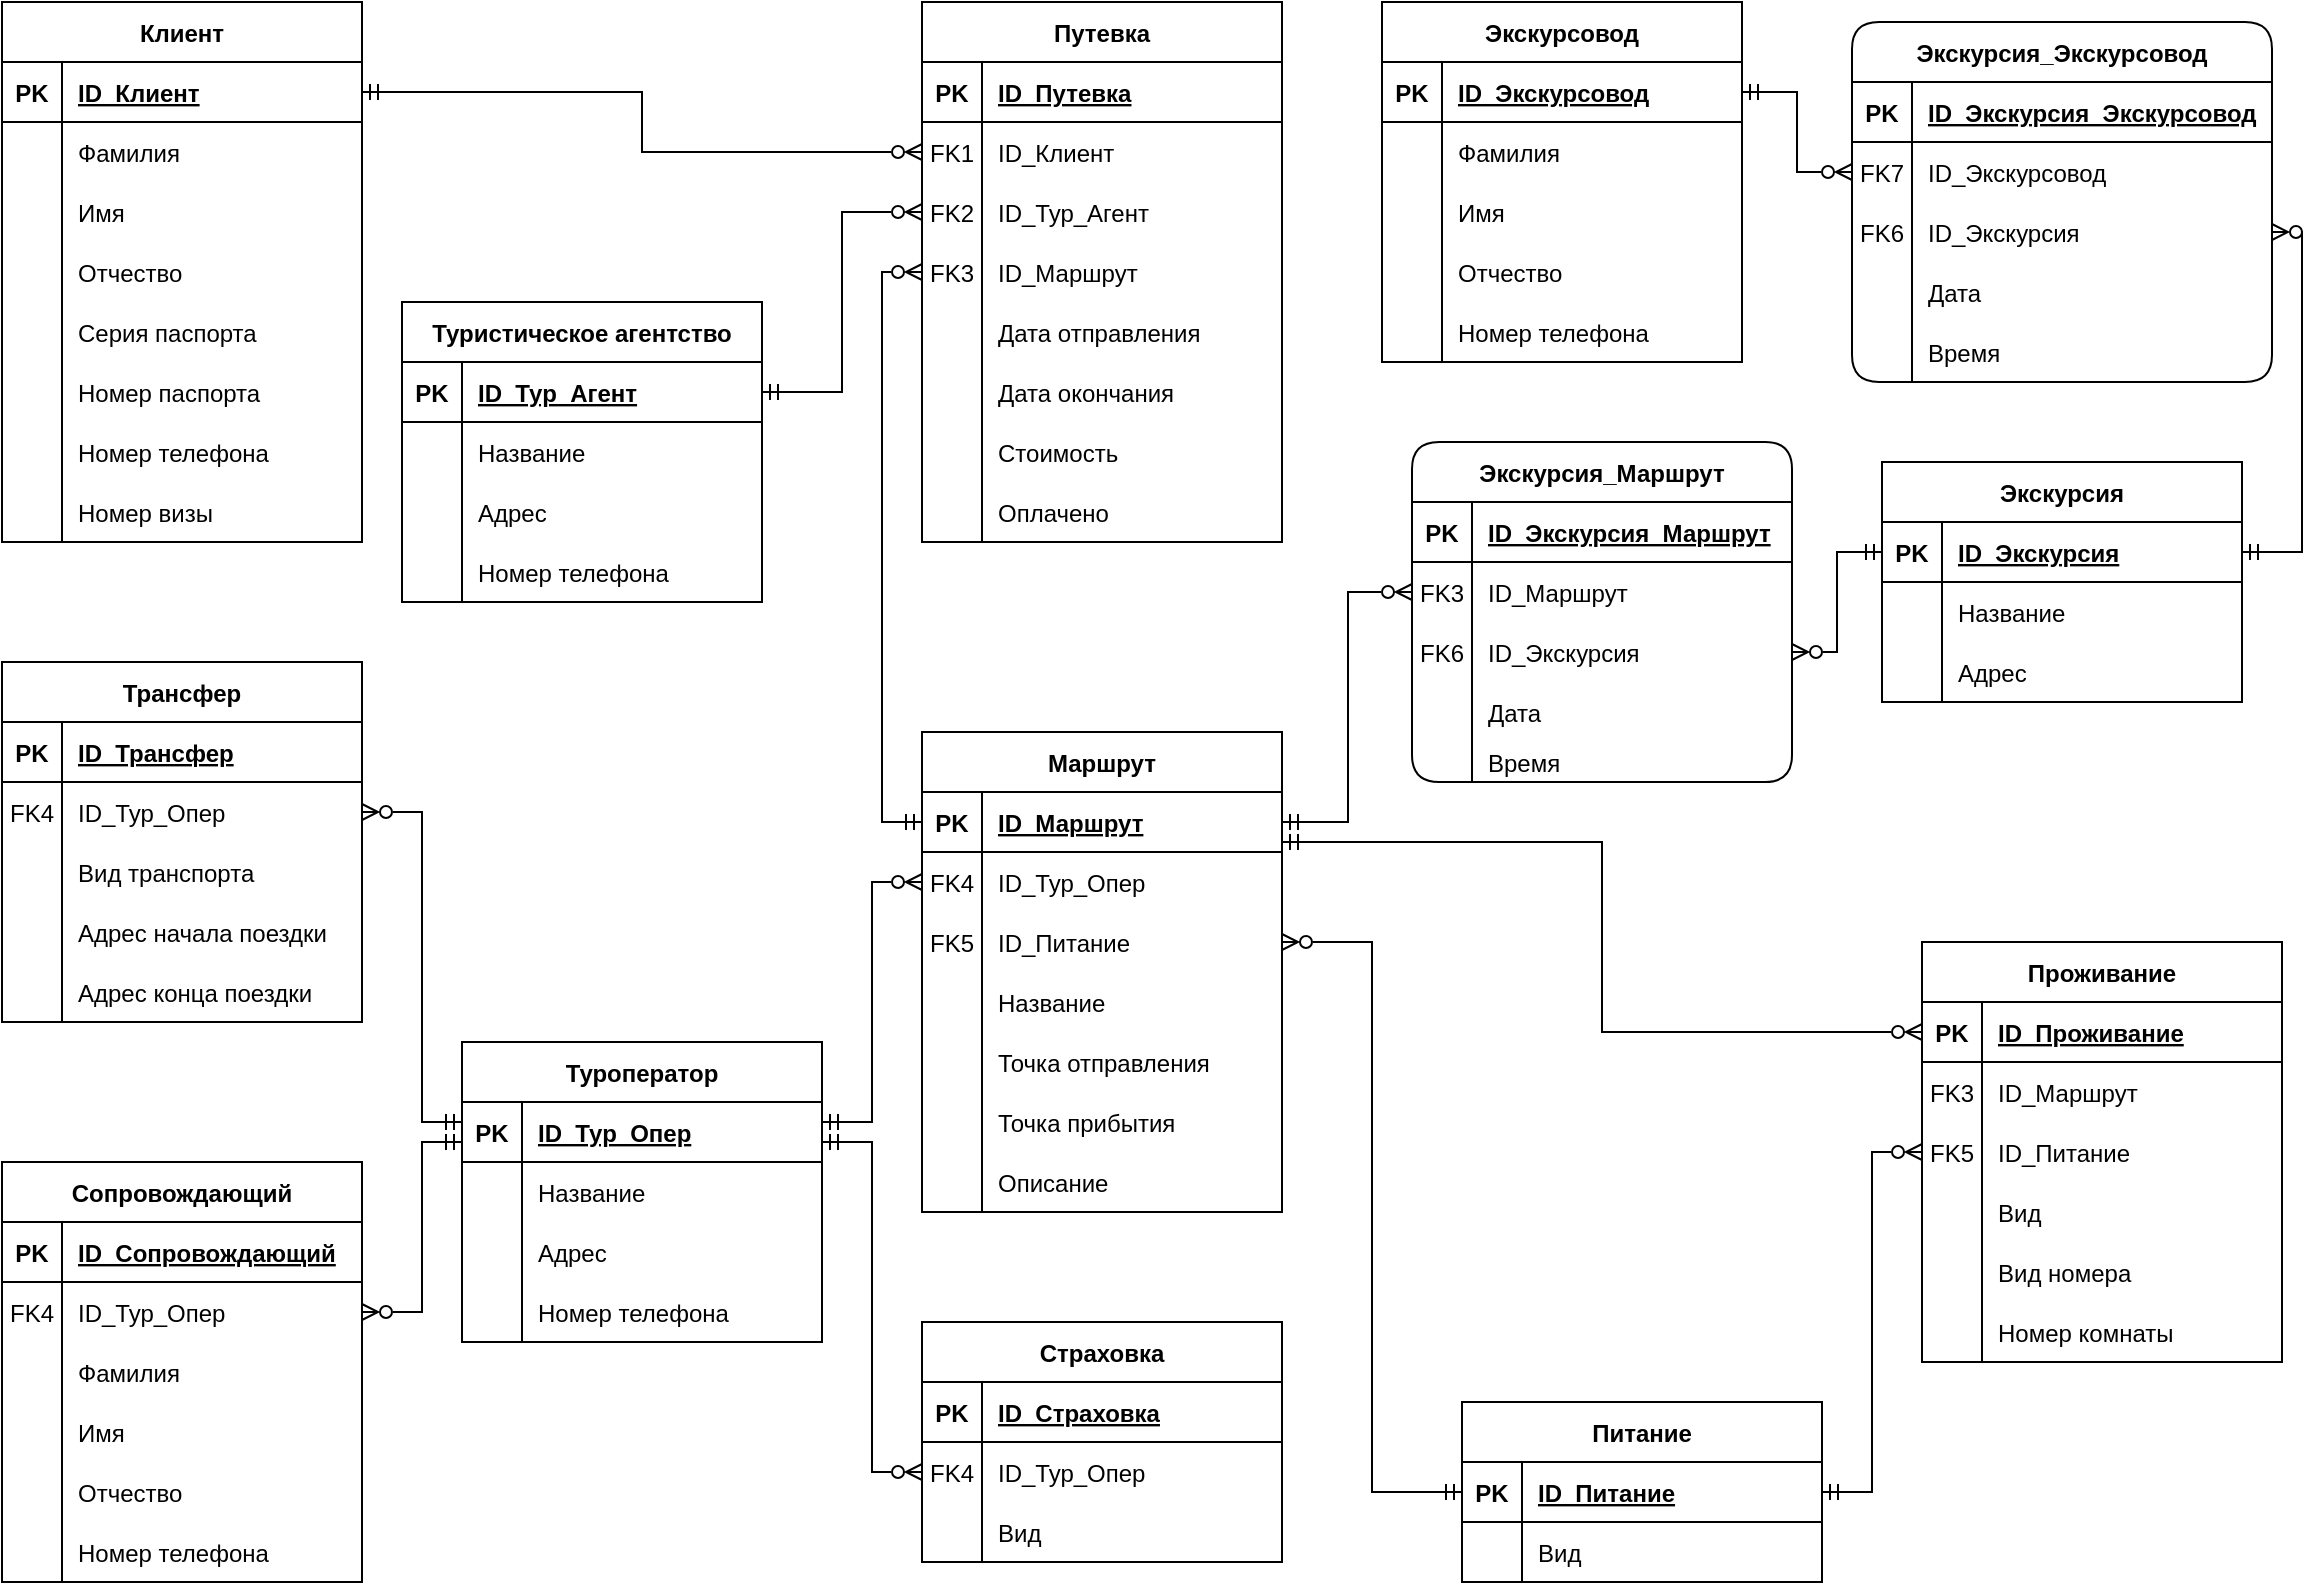 <mxfile version="22.0.3" type="device">
  <diagram name="Страница 1" id="Gr-0XFC_V9g-jM1TxwCz">
    <mxGraphModel dx="1501" dy="722" grid="1" gridSize="10" guides="1" tooltips="1" connect="1" arrows="1" fold="1" page="1" pageScale="1" pageWidth="1169" pageHeight="827" math="0" shadow="0">
      <root>
        <mxCell id="0" />
        <mxCell id="1" parent="0" />
        <mxCell id="cj_MpbUc_S24sCj2MJXH-1" value="Туроператор" style="shape=table;startSize=30;container=1;collapsible=1;childLayout=tableLayout;fixedRows=1;rowLines=0;fontStyle=1;align=center;resizeLast=1;" parent="1" vertex="1">
          <mxGeometry x="240" y="530" width="180" height="150" as="geometry" />
        </mxCell>
        <mxCell id="cj_MpbUc_S24sCj2MJXH-2" value="" style="shape=tableRow;horizontal=0;startSize=0;swimlaneHead=0;swimlaneBody=0;fillColor=none;collapsible=0;dropTarget=0;points=[[0,0.5],[1,0.5]];portConstraint=eastwest;top=0;left=0;right=0;bottom=1;" parent="cj_MpbUc_S24sCj2MJXH-1" vertex="1">
          <mxGeometry y="30" width="180" height="30" as="geometry" />
        </mxCell>
        <mxCell id="cj_MpbUc_S24sCj2MJXH-3" value="PK" style="shape=partialRectangle;connectable=0;fillColor=none;top=0;left=0;bottom=0;right=0;fontStyle=1;overflow=hidden;" parent="cj_MpbUc_S24sCj2MJXH-2" vertex="1">
          <mxGeometry width="30" height="30" as="geometry">
            <mxRectangle width="30" height="30" as="alternateBounds" />
          </mxGeometry>
        </mxCell>
        <mxCell id="cj_MpbUc_S24sCj2MJXH-4" value="ID_Тур_Опер" style="shape=partialRectangle;connectable=0;fillColor=none;top=0;left=0;bottom=0;right=0;align=left;spacingLeft=6;fontStyle=5;overflow=hidden;" parent="cj_MpbUc_S24sCj2MJXH-2" vertex="1">
          <mxGeometry x="30" width="150" height="30" as="geometry">
            <mxRectangle width="150" height="30" as="alternateBounds" />
          </mxGeometry>
        </mxCell>
        <mxCell id="cj_MpbUc_S24sCj2MJXH-5" value="" style="shape=tableRow;horizontal=0;startSize=0;swimlaneHead=0;swimlaneBody=0;fillColor=none;collapsible=0;dropTarget=0;points=[[0,0.5],[1,0.5]];portConstraint=eastwest;top=0;left=0;right=0;bottom=0;" parent="cj_MpbUc_S24sCj2MJXH-1" vertex="1">
          <mxGeometry y="60" width="180" height="30" as="geometry" />
        </mxCell>
        <mxCell id="cj_MpbUc_S24sCj2MJXH-6" value="" style="shape=partialRectangle;connectable=0;fillColor=none;top=0;left=0;bottom=0;right=0;editable=1;overflow=hidden;" parent="cj_MpbUc_S24sCj2MJXH-5" vertex="1">
          <mxGeometry width="30" height="30" as="geometry">
            <mxRectangle width="30" height="30" as="alternateBounds" />
          </mxGeometry>
        </mxCell>
        <mxCell id="cj_MpbUc_S24sCj2MJXH-7" value="Название " style="shape=partialRectangle;connectable=0;fillColor=none;top=0;left=0;bottom=0;right=0;align=left;spacingLeft=6;overflow=hidden;" parent="cj_MpbUc_S24sCj2MJXH-5" vertex="1">
          <mxGeometry x="30" width="150" height="30" as="geometry">
            <mxRectangle width="150" height="30" as="alternateBounds" />
          </mxGeometry>
        </mxCell>
        <mxCell id="cj_MpbUc_S24sCj2MJXH-8" value="" style="shape=tableRow;horizontal=0;startSize=0;swimlaneHead=0;swimlaneBody=0;fillColor=none;collapsible=0;dropTarget=0;points=[[0,0.5],[1,0.5]];portConstraint=eastwest;top=0;left=0;right=0;bottom=0;" parent="cj_MpbUc_S24sCj2MJXH-1" vertex="1">
          <mxGeometry y="90" width="180" height="30" as="geometry" />
        </mxCell>
        <mxCell id="cj_MpbUc_S24sCj2MJXH-9" value="" style="shape=partialRectangle;connectable=0;fillColor=none;top=0;left=0;bottom=0;right=0;editable=1;overflow=hidden;" parent="cj_MpbUc_S24sCj2MJXH-8" vertex="1">
          <mxGeometry width="30" height="30" as="geometry">
            <mxRectangle width="30" height="30" as="alternateBounds" />
          </mxGeometry>
        </mxCell>
        <mxCell id="cj_MpbUc_S24sCj2MJXH-10" value="Адрес" style="shape=partialRectangle;connectable=0;fillColor=none;top=0;left=0;bottom=0;right=0;align=left;spacingLeft=6;overflow=hidden;" parent="cj_MpbUc_S24sCj2MJXH-8" vertex="1">
          <mxGeometry x="30" width="150" height="30" as="geometry">
            <mxRectangle width="150" height="30" as="alternateBounds" />
          </mxGeometry>
        </mxCell>
        <mxCell id="cj_MpbUc_S24sCj2MJXH-11" value="" style="shape=tableRow;horizontal=0;startSize=0;swimlaneHead=0;swimlaneBody=0;fillColor=none;collapsible=0;dropTarget=0;points=[[0,0.5],[1,0.5]];portConstraint=eastwest;top=0;left=0;right=0;bottom=0;" parent="cj_MpbUc_S24sCj2MJXH-1" vertex="1">
          <mxGeometry y="120" width="180" height="30" as="geometry" />
        </mxCell>
        <mxCell id="cj_MpbUc_S24sCj2MJXH-12" value="" style="shape=partialRectangle;connectable=0;fillColor=none;top=0;left=0;bottom=0;right=0;editable=1;overflow=hidden;" parent="cj_MpbUc_S24sCj2MJXH-11" vertex="1">
          <mxGeometry width="30" height="30" as="geometry">
            <mxRectangle width="30" height="30" as="alternateBounds" />
          </mxGeometry>
        </mxCell>
        <mxCell id="cj_MpbUc_S24sCj2MJXH-13" value="Номер телефона" style="shape=partialRectangle;connectable=0;fillColor=none;top=0;left=0;bottom=0;right=0;align=left;spacingLeft=6;overflow=hidden;" parent="cj_MpbUc_S24sCj2MJXH-11" vertex="1">
          <mxGeometry x="30" width="150" height="30" as="geometry">
            <mxRectangle width="150" height="30" as="alternateBounds" />
          </mxGeometry>
        </mxCell>
        <mxCell id="cj_MpbUc_S24sCj2MJXH-14" value="Путевка" style="shape=table;startSize=30;container=1;collapsible=1;childLayout=tableLayout;fixedRows=1;rowLines=0;fontStyle=1;align=center;resizeLast=1;" parent="1" vertex="1">
          <mxGeometry x="470" y="10" width="180" height="270" as="geometry" />
        </mxCell>
        <mxCell id="cj_MpbUc_S24sCj2MJXH-15" value="" style="shape=tableRow;horizontal=0;startSize=0;swimlaneHead=0;swimlaneBody=0;fillColor=none;collapsible=0;dropTarget=0;points=[[0,0.5],[1,0.5]];portConstraint=eastwest;top=0;left=0;right=0;bottom=1;" parent="cj_MpbUc_S24sCj2MJXH-14" vertex="1">
          <mxGeometry y="30" width="180" height="30" as="geometry" />
        </mxCell>
        <mxCell id="cj_MpbUc_S24sCj2MJXH-16" value="PK" style="shape=partialRectangle;connectable=0;fillColor=none;top=0;left=0;bottom=0;right=0;fontStyle=1;overflow=hidden;" parent="cj_MpbUc_S24sCj2MJXH-15" vertex="1">
          <mxGeometry width="30" height="30" as="geometry">
            <mxRectangle width="30" height="30" as="alternateBounds" />
          </mxGeometry>
        </mxCell>
        <mxCell id="cj_MpbUc_S24sCj2MJXH-17" value="ID_Путевка" style="shape=partialRectangle;connectable=0;fillColor=none;top=0;left=0;bottom=0;right=0;align=left;spacingLeft=6;fontStyle=5;overflow=hidden;" parent="cj_MpbUc_S24sCj2MJXH-15" vertex="1">
          <mxGeometry x="30" width="150" height="30" as="geometry">
            <mxRectangle width="150" height="30" as="alternateBounds" />
          </mxGeometry>
        </mxCell>
        <mxCell id="KnQW6stTLYPV-aMgI_1A-68" value="" style="shape=tableRow;horizontal=0;startSize=0;swimlaneHead=0;swimlaneBody=0;fillColor=none;collapsible=0;dropTarget=0;points=[[0,0.5],[1,0.5]];portConstraint=eastwest;top=0;left=0;right=0;bottom=0;" parent="cj_MpbUc_S24sCj2MJXH-14" vertex="1">
          <mxGeometry y="60" width="180" height="30" as="geometry" />
        </mxCell>
        <mxCell id="KnQW6stTLYPV-aMgI_1A-69" value="FK1" style="shape=partialRectangle;connectable=0;fillColor=none;top=0;left=0;bottom=0;right=0;editable=1;overflow=hidden;" parent="KnQW6stTLYPV-aMgI_1A-68" vertex="1">
          <mxGeometry width="30" height="30" as="geometry">
            <mxRectangle width="30" height="30" as="alternateBounds" />
          </mxGeometry>
        </mxCell>
        <mxCell id="KnQW6stTLYPV-aMgI_1A-70" value="ID_Клиент" style="shape=partialRectangle;connectable=0;fillColor=none;top=0;left=0;bottom=0;right=0;align=left;spacingLeft=6;overflow=hidden;" parent="KnQW6stTLYPV-aMgI_1A-68" vertex="1">
          <mxGeometry x="30" width="150" height="30" as="geometry">
            <mxRectangle width="150" height="30" as="alternateBounds" />
          </mxGeometry>
        </mxCell>
        <mxCell id="KnQW6stTLYPV-aMgI_1A-76" value="" style="shape=tableRow;horizontal=0;startSize=0;swimlaneHead=0;swimlaneBody=0;fillColor=none;collapsible=0;dropTarget=0;points=[[0,0.5],[1,0.5]];portConstraint=eastwest;top=0;left=0;right=0;bottom=0;" parent="cj_MpbUc_S24sCj2MJXH-14" vertex="1">
          <mxGeometry y="90" width="180" height="30" as="geometry" />
        </mxCell>
        <mxCell id="KnQW6stTLYPV-aMgI_1A-77" value="FK2" style="shape=partialRectangle;connectable=0;fillColor=none;top=0;left=0;bottom=0;right=0;editable=1;overflow=hidden;" parent="KnQW6stTLYPV-aMgI_1A-76" vertex="1">
          <mxGeometry width="30" height="30" as="geometry">
            <mxRectangle width="30" height="30" as="alternateBounds" />
          </mxGeometry>
        </mxCell>
        <mxCell id="KnQW6stTLYPV-aMgI_1A-78" value="ID_Тур_Агент" style="shape=partialRectangle;connectable=0;fillColor=none;top=0;left=0;bottom=0;right=0;align=left;spacingLeft=6;overflow=hidden;" parent="KnQW6stTLYPV-aMgI_1A-76" vertex="1">
          <mxGeometry x="30" width="150" height="30" as="geometry">
            <mxRectangle width="150" height="30" as="alternateBounds" />
          </mxGeometry>
        </mxCell>
        <mxCell id="KnQW6stTLYPV-aMgI_1A-72" value="" style="shape=tableRow;horizontal=0;startSize=0;swimlaneHead=0;swimlaneBody=0;fillColor=none;collapsible=0;dropTarget=0;points=[[0,0.5],[1,0.5]];portConstraint=eastwest;top=0;left=0;right=0;bottom=0;" parent="cj_MpbUc_S24sCj2MJXH-14" vertex="1">
          <mxGeometry y="120" width="180" height="30" as="geometry" />
        </mxCell>
        <mxCell id="KnQW6stTLYPV-aMgI_1A-73" value="FK3" style="shape=partialRectangle;connectable=0;fillColor=none;top=0;left=0;bottom=0;right=0;editable=1;overflow=hidden;" parent="KnQW6stTLYPV-aMgI_1A-72" vertex="1">
          <mxGeometry width="30" height="30" as="geometry">
            <mxRectangle width="30" height="30" as="alternateBounds" />
          </mxGeometry>
        </mxCell>
        <mxCell id="KnQW6stTLYPV-aMgI_1A-74" value="ID_Маршрут" style="shape=partialRectangle;connectable=0;fillColor=none;top=0;left=0;bottom=0;right=0;align=left;spacingLeft=6;overflow=hidden;" parent="KnQW6stTLYPV-aMgI_1A-72" vertex="1">
          <mxGeometry x="30" width="150" height="30" as="geometry">
            <mxRectangle width="150" height="30" as="alternateBounds" />
          </mxGeometry>
        </mxCell>
        <mxCell id="cj_MpbUc_S24sCj2MJXH-18" value="" style="shape=tableRow;horizontal=0;startSize=0;swimlaneHead=0;swimlaneBody=0;fillColor=none;collapsible=0;dropTarget=0;points=[[0,0.5],[1,0.5]];portConstraint=eastwest;top=0;left=0;right=0;bottom=0;" parent="cj_MpbUc_S24sCj2MJXH-14" vertex="1">
          <mxGeometry y="150" width="180" height="30" as="geometry" />
        </mxCell>
        <mxCell id="cj_MpbUc_S24sCj2MJXH-19" value="" style="shape=partialRectangle;connectable=0;fillColor=none;top=0;left=0;bottom=0;right=0;editable=1;overflow=hidden;" parent="cj_MpbUc_S24sCj2MJXH-18" vertex="1">
          <mxGeometry width="30" height="30" as="geometry">
            <mxRectangle width="30" height="30" as="alternateBounds" />
          </mxGeometry>
        </mxCell>
        <mxCell id="cj_MpbUc_S24sCj2MJXH-20" value="Дата отправления" style="shape=partialRectangle;connectable=0;fillColor=none;top=0;left=0;bottom=0;right=0;align=left;spacingLeft=6;overflow=hidden;" parent="cj_MpbUc_S24sCj2MJXH-18" vertex="1">
          <mxGeometry x="30" width="150" height="30" as="geometry">
            <mxRectangle width="150" height="30" as="alternateBounds" />
          </mxGeometry>
        </mxCell>
        <mxCell id="cj_MpbUc_S24sCj2MJXH-21" value="" style="shape=tableRow;horizontal=0;startSize=0;swimlaneHead=0;swimlaneBody=0;fillColor=none;collapsible=0;dropTarget=0;points=[[0,0.5],[1,0.5]];portConstraint=eastwest;top=0;left=0;right=0;bottom=0;" parent="cj_MpbUc_S24sCj2MJXH-14" vertex="1">
          <mxGeometry y="180" width="180" height="30" as="geometry" />
        </mxCell>
        <mxCell id="cj_MpbUc_S24sCj2MJXH-22" value="" style="shape=partialRectangle;connectable=0;fillColor=none;top=0;left=0;bottom=0;right=0;editable=1;overflow=hidden;" parent="cj_MpbUc_S24sCj2MJXH-21" vertex="1">
          <mxGeometry width="30" height="30" as="geometry">
            <mxRectangle width="30" height="30" as="alternateBounds" />
          </mxGeometry>
        </mxCell>
        <mxCell id="cj_MpbUc_S24sCj2MJXH-23" value="Дата окончания" style="shape=partialRectangle;connectable=0;fillColor=none;top=0;left=0;bottom=0;right=0;align=left;spacingLeft=6;overflow=hidden;" parent="cj_MpbUc_S24sCj2MJXH-21" vertex="1">
          <mxGeometry x="30" width="150" height="30" as="geometry">
            <mxRectangle width="150" height="30" as="alternateBounds" />
          </mxGeometry>
        </mxCell>
        <mxCell id="cj_MpbUc_S24sCj2MJXH-27" value="" style="shape=tableRow;horizontal=0;startSize=0;swimlaneHead=0;swimlaneBody=0;fillColor=none;collapsible=0;dropTarget=0;points=[[0,0.5],[1,0.5]];portConstraint=eastwest;top=0;left=0;right=0;bottom=0;" parent="cj_MpbUc_S24sCj2MJXH-14" vertex="1">
          <mxGeometry y="210" width="180" height="30" as="geometry" />
        </mxCell>
        <mxCell id="cj_MpbUc_S24sCj2MJXH-28" value="" style="shape=partialRectangle;connectable=0;fillColor=none;top=0;left=0;bottom=0;right=0;editable=1;overflow=hidden;" parent="cj_MpbUc_S24sCj2MJXH-27" vertex="1">
          <mxGeometry width="30" height="30" as="geometry">
            <mxRectangle width="30" height="30" as="alternateBounds" />
          </mxGeometry>
        </mxCell>
        <mxCell id="cj_MpbUc_S24sCj2MJXH-29" value="Стоимость" style="shape=partialRectangle;connectable=0;fillColor=none;top=0;left=0;bottom=0;right=0;align=left;spacingLeft=6;overflow=hidden;" parent="cj_MpbUc_S24sCj2MJXH-27" vertex="1">
          <mxGeometry x="30" width="150" height="30" as="geometry">
            <mxRectangle width="150" height="30" as="alternateBounds" />
          </mxGeometry>
        </mxCell>
        <mxCell id="KnQW6stTLYPV-aMgI_1A-20" value="" style="shape=tableRow;horizontal=0;startSize=0;swimlaneHead=0;swimlaneBody=0;fillColor=none;collapsible=0;dropTarget=0;points=[[0,0.5],[1,0.5]];portConstraint=eastwest;top=0;left=0;right=0;bottom=0;" parent="cj_MpbUc_S24sCj2MJXH-14" vertex="1">
          <mxGeometry y="240" width="180" height="30" as="geometry" />
        </mxCell>
        <mxCell id="KnQW6stTLYPV-aMgI_1A-21" value="" style="shape=partialRectangle;connectable=0;fillColor=none;top=0;left=0;bottom=0;right=0;editable=1;overflow=hidden;" parent="KnQW6stTLYPV-aMgI_1A-20" vertex="1">
          <mxGeometry width="30" height="30" as="geometry">
            <mxRectangle width="30" height="30" as="alternateBounds" />
          </mxGeometry>
        </mxCell>
        <mxCell id="KnQW6stTLYPV-aMgI_1A-22" value="Оплачено" style="shape=partialRectangle;connectable=0;fillColor=none;top=0;left=0;bottom=0;right=0;align=left;spacingLeft=6;overflow=hidden;" parent="KnQW6stTLYPV-aMgI_1A-20" vertex="1">
          <mxGeometry x="30" width="150" height="30" as="geometry">
            <mxRectangle width="150" height="30" as="alternateBounds" />
          </mxGeometry>
        </mxCell>
        <mxCell id="cj_MpbUc_S24sCj2MJXH-33" value="Клиент" style="shape=table;startSize=30;container=1;collapsible=1;childLayout=tableLayout;fixedRows=1;rowLines=0;fontStyle=1;align=center;resizeLast=1;" parent="1" vertex="1">
          <mxGeometry x="10" y="10" width="180" height="270" as="geometry" />
        </mxCell>
        <mxCell id="cj_MpbUc_S24sCj2MJXH-34" value="" style="shape=tableRow;horizontal=0;startSize=0;swimlaneHead=0;swimlaneBody=0;fillColor=none;collapsible=0;dropTarget=0;points=[[0,0.5],[1,0.5]];portConstraint=eastwest;top=0;left=0;right=0;bottom=1;" parent="cj_MpbUc_S24sCj2MJXH-33" vertex="1">
          <mxGeometry y="30" width="180" height="30" as="geometry" />
        </mxCell>
        <mxCell id="cj_MpbUc_S24sCj2MJXH-35" value="PK" style="shape=partialRectangle;connectable=0;fillColor=none;top=0;left=0;bottom=0;right=0;fontStyle=1;overflow=hidden;" parent="cj_MpbUc_S24sCj2MJXH-34" vertex="1">
          <mxGeometry width="30" height="30" as="geometry">
            <mxRectangle width="30" height="30" as="alternateBounds" />
          </mxGeometry>
        </mxCell>
        <mxCell id="cj_MpbUc_S24sCj2MJXH-36" value="ID_Клиент" style="shape=partialRectangle;connectable=0;fillColor=none;top=0;left=0;bottom=0;right=0;align=left;spacingLeft=6;fontStyle=5;overflow=hidden;" parent="cj_MpbUc_S24sCj2MJXH-34" vertex="1">
          <mxGeometry x="30" width="150" height="30" as="geometry">
            <mxRectangle width="150" height="30" as="alternateBounds" />
          </mxGeometry>
        </mxCell>
        <mxCell id="cj_MpbUc_S24sCj2MJXH-37" value="" style="shape=tableRow;horizontal=0;startSize=0;swimlaneHead=0;swimlaneBody=0;fillColor=none;collapsible=0;dropTarget=0;points=[[0,0.5],[1,0.5]];portConstraint=eastwest;top=0;left=0;right=0;bottom=0;" parent="cj_MpbUc_S24sCj2MJXH-33" vertex="1">
          <mxGeometry y="60" width="180" height="30" as="geometry" />
        </mxCell>
        <mxCell id="cj_MpbUc_S24sCj2MJXH-38" value="" style="shape=partialRectangle;connectable=0;fillColor=none;top=0;left=0;bottom=0;right=0;editable=1;overflow=hidden;" parent="cj_MpbUc_S24sCj2MJXH-37" vertex="1">
          <mxGeometry width="30" height="30" as="geometry">
            <mxRectangle width="30" height="30" as="alternateBounds" />
          </mxGeometry>
        </mxCell>
        <mxCell id="cj_MpbUc_S24sCj2MJXH-39" value="Фамилия" style="shape=partialRectangle;connectable=0;fillColor=none;top=0;left=0;bottom=0;right=0;align=left;spacingLeft=6;overflow=hidden;" parent="cj_MpbUc_S24sCj2MJXH-37" vertex="1">
          <mxGeometry x="30" width="150" height="30" as="geometry">
            <mxRectangle width="150" height="30" as="alternateBounds" />
          </mxGeometry>
        </mxCell>
        <mxCell id="cj_MpbUc_S24sCj2MJXH-40" value="" style="shape=tableRow;horizontal=0;startSize=0;swimlaneHead=0;swimlaneBody=0;fillColor=none;collapsible=0;dropTarget=0;points=[[0,0.5],[1,0.5]];portConstraint=eastwest;top=0;left=0;right=0;bottom=0;" parent="cj_MpbUc_S24sCj2MJXH-33" vertex="1">
          <mxGeometry y="90" width="180" height="30" as="geometry" />
        </mxCell>
        <mxCell id="cj_MpbUc_S24sCj2MJXH-41" value="" style="shape=partialRectangle;connectable=0;fillColor=none;top=0;left=0;bottom=0;right=0;editable=1;overflow=hidden;" parent="cj_MpbUc_S24sCj2MJXH-40" vertex="1">
          <mxGeometry width="30" height="30" as="geometry">
            <mxRectangle width="30" height="30" as="alternateBounds" />
          </mxGeometry>
        </mxCell>
        <mxCell id="cj_MpbUc_S24sCj2MJXH-42" value="Имя" style="shape=partialRectangle;connectable=0;fillColor=none;top=0;left=0;bottom=0;right=0;align=left;spacingLeft=6;overflow=hidden;" parent="cj_MpbUc_S24sCj2MJXH-40" vertex="1">
          <mxGeometry x="30" width="150" height="30" as="geometry">
            <mxRectangle width="150" height="30" as="alternateBounds" />
          </mxGeometry>
        </mxCell>
        <mxCell id="cj_MpbUc_S24sCj2MJXH-43" value="" style="shape=tableRow;horizontal=0;startSize=0;swimlaneHead=0;swimlaneBody=0;fillColor=none;collapsible=0;dropTarget=0;points=[[0,0.5],[1,0.5]];portConstraint=eastwest;top=0;left=0;right=0;bottom=0;" parent="cj_MpbUc_S24sCj2MJXH-33" vertex="1">
          <mxGeometry y="120" width="180" height="30" as="geometry" />
        </mxCell>
        <mxCell id="cj_MpbUc_S24sCj2MJXH-44" value="" style="shape=partialRectangle;connectable=0;fillColor=none;top=0;left=0;bottom=0;right=0;editable=1;overflow=hidden;" parent="cj_MpbUc_S24sCj2MJXH-43" vertex="1">
          <mxGeometry width="30" height="30" as="geometry">
            <mxRectangle width="30" height="30" as="alternateBounds" />
          </mxGeometry>
        </mxCell>
        <mxCell id="cj_MpbUc_S24sCj2MJXH-45" value="Отчество" style="shape=partialRectangle;connectable=0;fillColor=none;top=0;left=0;bottom=0;right=0;align=left;spacingLeft=6;overflow=hidden;" parent="cj_MpbUc_S24sCj2MJXH-43" vertex="1">
          <mxGeometry x="30" width="150" height="30" as="geometry">
            <mxRectangle width="150" height="30" as="alternateBounds" />
          </mxGeometry>
        </mxCell>
        <mxCell id="cj_MpbUc_S24sCj2MJXH-46" value="" style="shape=tableRow;horizontal=0;startSize=0;swimlaneHead=0;swimlaneBody=0;fillColor=none;collapsible=0;dropTarget=0;points=[[0,0.5],[1,0.5]];portConstraint=eastwest;top=0;left=0;right=0;bottom=0;" parent="cj_MpbUc_S24sCj2MJXH-33" vertex="1">
          <mxGeometry y="150" width="180" height="30" as="geometry" />
        </mxCell>
        <mxCell id="cj_MpbUc_S24sCj2MJXH-47" value="" style="shape=partialRectangle;connectable=0;fillColor=none;top=0;left=0;bottom=0;right=0;editable=1;overflow=hidden;" parent="cj_MpbUc_S24sCj2MJXH-46" vertex="1">
          <mxGeometry width="30" height="30" as="geometry">
            <mxRectangle width="30" height="30" as="alternateBounds" />
          </mxGeometry>
        </mxCell>
        <mxCell id="cj_MpbUc_S24sCj2MJXH-48" value="Серия паспорта" style="shape=partialRectangle;connectable=0;fillColor=none;top=0;left=0;bottom=0;right=0;align=left;spacingLeft=6;overflow=hidden;" parent="cj_MpbUc_S24sCj2MJXH-46" vertex="1">
          <mxGeometry x="30" width="150" height="30" as="geometry">
            <mxRectangle width="150" height="30" as="alternateBounds" />
          </mxGeometry>
        </mxCell>
        <mxCell id="cj_MpbUc_S24sCj2MJXH-49" value="" style="shape=tableRow;horizontal=0;startSize=0;swimlaneHead=0;swimlaneBody=0;fillColor=none;collapsible=0;dropTarget=0;points=[[0,0.5],[1,0.5]];portConstraint=eastwest;top=0;left=0;right=0;bottom=0;" parent="cj_MpbUc_S24sCj2MJXH-33" vertex="1">
          <mxGeometry y="180" width="180" height="30" as="geometry" />
        </mxCell>
        <mxCell id="cj_MpbUc_S24sCj2MJXH-50" value="" style="shape=partialRectangle;connectable=0;fillColor=none;top=0;left=0;bottom=0;right=0;editable=1;overflow=hidden;" parent="cj_MpbUc_S24sCj2MJXH-49" vertex="1">
          <mxGeometry width="30" height="30" as="geometry">
            <mxRectangle width="30" height="30" as="alternateBounds" />
          </mxGeometry>
        </mxCell>
        <mxCell id="cj_MpbUc_S24sCj2MJXH-51" value="Номер паспорта" style="shape=partialRectangle;connectable=0;fillColor=none;top=0;left=0;bottom=0;right=0;align=left;spacingLeft=6;overflow=hidden;" parent="cj_MpbUc_S24sCj2MJXH-49" vertex="1">
          <mxGeometry x="30" width="150" height="30" as="geometry">
            <mxRectangle width="150" height="30" as="alternateBounds" />
          </mxGeometry>
        </mxCell>
        <mxCell id="cj_MpbUc_S24sCj2MJXH-52" value="" style="shape=tableRow;horizontal=0;startSize=0;swimlaneHead=0;swimlaneBody=0;fillColor=none;collapsible=0;dropTarget=0;points=[[0,0.5],[1,0.5]];portConstraint=eastwest;top=0;left=0;right=0;bottom=0;" parent="cj_MpbUc_S24sCj2MJXH-33" vertex="1">
          <mxGeometry y="210" width="180" height="30" as="geometry" />
        </mxCell>
        <mxCell id="cj_MpbUc_S24sCj2MJXH-53" value="" style="shape=partialRectangle;connectable=0;fillColor=none;top=0;left=0;bottom=0;right=0;editable=1;overflow=hidden;" parent="cj_MpbUc_S24sCj2MJXH-52" vertex="1">
          <mxGeometry width="30" height="30" as="geometry">
            <mxRectangle width="30" height="30" as="alternateBounds" />
          </mxGeometry>
        </mxCell>
        <mxCell id="cj_MpbUc_S24sCj2MJXH-54" value="Номер телефона" style="shape=partialRectangle;connectable=0;fillColor=none;top=0;left=0;bottom=0;right=0;align=left;spacingLeft=6;overflow=hidden;" parent="cj_MpbUc_S24sCj2MJXH-52" vertex="1">
          <mxGeometry x="30" width="150" height="30" as="geometry">
            <mxRectangle width="150" height="30" as="alternateBounds" />
          </mxGeometry>
        </mxCell>
        <mxCell id="cj_MpbUc_S24sCj2MJXH-55" value="" style="shape=tableRow;horizontal=0;startSize=0;swimlaneHead=0;swimlaneBody=0;fillColor=none;collapsible=0;dropTarget=0;points=[[0,0.5],[1,0.5]];portConstraint=eastwest;top=0;left=0;right=0;bottom=0;" parent="cj_MpbUc_S24sCj2MJXH-33" vertex="1">
          <mxGeometry y="240" width="180" height="30" as="geometry" />
        </mxCell>
        <mxCell id="cj_MpbUc_S24sCj2MJXH-56" value="" style="shape=partialRectangle;connectable=0;fillColor=none;top=0;left=0;bottom=0;right=0;editable=1;overflow=hidden;" parent="cj_MpbUc_S24sCj2MJXH-55" vertex="1">
          <mxGeometry width="30" height="30" as="geometry">
            <mxRectangle width="30" height="30" as="alternateBounds" />
          </mxGeometry>
        </mxCell>
        <mxCell id="cj_MpbUc_S24sCj2MJXH-57" value="Номер визы" style="shape=partialRectangle;connectable=0;fillColor=none;top=0;left=0;bottom=0;right=0;align=left;spacingLeft=6;overflow=hidden;" parent="cj_MpbUc_S24sCj2MJXH-55" vertex="1">
          <mxGeometry x="30" width="150" height="30" as="geometry">
            <mxRectangle width="150" height="30" as="alternateBounds" />
          </mxGeometry>
        </mxCell>
        <mxCell id="cj_MpbUc_S24sCj2MJXH-58" value="Маршрут" style="shape=table;startSize=30;container=1;collapsible=1;childLayout=tableLayout;fixedRows=1;rowLines=0;fontStyle=1;align=center;resizeLast=1;" parent="1" vertex="1">
          <mxGeometry x="470" y="375" width="180" height="240" as="geometry" />
        </mxCell>
        <mxCell id="cj_MpbUc_S24sCj2MJXH-59" value="" style="shape=tableRow;horizontal=0;startSize=0;swimlaneHead=0;swimlaneBody=0;fillColor=none;collapsible=0;dropTarget=0;points=[[0,0.5],[1,0.5]];portConstraint=eastwest;top=0;left=0;right=0;bottom=1;" parent="cj_MpbUc_S24sCj2MJXH-58" vertex="1">
          <mxGeometry y="30" width="180" height="30" as="geometry" />
        </mxCell>
        <mxCell id="cj_MpbUc_S24sCj2MJXH-60" value="PK" style="shape=partialRectangle;connectable=0;fillColor=none;top=0;left=0;bottom=0;right=0;fontStyle=1;overflow=hidden;" parent="cj_MpbUc_S24sCj2MJXH-59" vertex="1">
          <mxGeometry width="30" height="30" as="geometry">
            <mxRectangle width="30" height="30" as="alternateBounds" />
          </mxGeometry>
        </mxCell>
        <mxCell id="cj_MpbUc_S24sCj2MJXH-61" value="ID_Маршрут" style="shape=partialRectangle;connectable=0;fillColor=none;top=0;left=0;bottom=0;right=0;align=left;spacingLeft=6;fontStyle=5;overflow=hidden;" parent="cj_MpbUc_S24sCj2MJXH-59" vertex="1">
          <mxGeometry x="30" width="150" height="30" as="geometry">
            <mxRectangle width="150" height="30" as="alternateBounds" />
          </mxGeometry>
        </mxCell>
        <mxCell id="KnQW6stTLYPV-aMgI_1A-113" value="" style="shape=tableRow;horizontal=0;startSize=0;swimlaneHead=0;swimlaneBody=0;fillColor=none;collapsible=0;dropTarget=0;points=[[0,0.5],[1,0.5]];portConstraint=eastwest;top=0;left=0;right=0;bottom=0;" parent="cj_MpbUc_S24sCj2MJXH-58" vertex="1">
          <mxGeometry y="60" width="180" height="30" as="geometry" />
        </mxCell>
        <mxCell id="KnQW6stTLYPV-aMgI_1A-114" value="FK4" style="shape=partialRectangle;connectable=0;fillColor=none;top=0;left=0;bottom=0;right=0;editable=1;overflow=hidden;" parent="KnQW6stTLYPV-aMgI_1A-113" vertex="1">
          <mxGeometry width="30" height="30" as="geometry">
            <mxRectangle width="30" height="30" as="alternateBounds" />
          </mxGeometry>
        </mxCell>
        <mxCell id="KnQW6stTLYPV-aMgI_1A-115" value="ID_Тур_Опер" style="shape=partialRectangle;connectable=0;fillColor=none;top=0;left=0;bottom=0;right=0;align=left;spacingLeft=6;overflow=hidden;" parent="KnQW6stTLYPV-aMgI_1A-113" vertex="1">
          <mxGeometry x="30" width="150" height="30" as="geometry">
            <mxRectangle width="150" height="30" as="alternateBounds" />
          </mxGeometry>
        </mxCell>
        <mxCell id="KnQW6stTLYPV-aMgI_1A-194" value="" style="shape=tableRow;horizontal=0;startSize=0;swimlaneHead=0;swimlaneBody=0;fillColor=none;collapsible=0;dropTarget=0;points=[[0,0.5],[1,0.5]];portConstraint=eastwest;top=0;left=0;right=0;bottom=0;" parent="cj_MpbUc_S24sCj2MJXH-58" vertex="1">
          <mxGeometry y="90" width="180" height="30" as="geometry" />
        </mxCell>
        <mxCell id="KnQW6stTLYPV-aMgI_1A-195" value="FK5" style="shape=partialRectangle;connectable=0;fillColor=none;top=0;left=0;bottom=0;right=0;editable=1;overflow=hidden;" parent="KnQW6stTLYPV-aMgI_1A-194" vertex="1">
          <mxGeometry width="30" height="30" as="geometry">
            <mxRectangle width="30" height="30" as="alternateBounds" />
          </mxGeometry>
        </mxCell>
        <mxCell id="KnQW6stTLYPV-aMgI_1A-196" value="ID_Питание" style="shape=partialRectangle;connectable=0;fillColor=none;top=0;left=0;bottom=0;right=0;align=left;spacingLeft=6;overflow=hidden;" parent="KnQW6stTLYPV-aMgI_1A-194" vertex="1">
          <mxGeometry x="30" width="150" height="30" as="geometry">
            <mxRectangle width="150" height="30" as="alternateBounds" />
          </mxGeometry>
        </mxCell>
        <mxCell id="cj_MpbUc_S24sCj2MJXH-62" value="" style="shape=tableRow;horizontal=0;startSize=0;swimlaneHead=0;swimlaneBody=0;fillColor=none;collapsible=0;dropTarget=0;points=[[0,0.5],[1,0.5]];portConstraint=eastwest;top=0;left=0;right=0;bottom=0;" parent="cj_MpbUc_S24sCj2MJXH-58" vertex="1">
          <mxGeometry y="120" width="180" height="30" as="geometry" />
        </mxCell>
        <mxCell id="cj_MpbUc_S24sCj2MJXH-63" value="" style="shape=partialRectangle;connectable=0;fillColor=none;top=0;left=0;bottom=0;right=0;editable=1;overflow=hidden;" parent="cj_MpbUc_S24sCj2MJXH-62" vertex="1">
          <mxGeometry width="30" height="30" as="geometry">
            <mxRectangle width="30" height="30" as="alternateBounds" />
          </mxGeometry>
        </mxCell>
        <mxCell id="cj_MpbUc_S24sCj2MJXH-64" value="Название " style="shape=partialRectangle;connectable=0;fillColor=none;top=0;left=0;bottom=0;right=0;align=left;spacingLeft=6;overflow=hidden;" parent="cj_MpbUc_S24sCj2MJXH-62" vertex="1">
          <mxGeometry x="30" width="150" height="30" as="geometry">
            <mxRectangle width="150" height="30" as="alternateBounds" />
          </mxGeometry>
        </mxCell>
        <mxCell id="cj_MpbUc_S24sCj2MJXH-65" value="" style="shape=tableRow;horizontal=0;startSize=0;swimlaneHead=0;swimlaneBody=0;fillColor=none;collapsible=0;dropTarget=0;points=[[0,0.5],[1,0.5]];portConstraint=eastwest;top=0;left=0;right=0;bottom=0;" parent="cj_MpbUc_S24sCj2MJXH-58" vertex="1">
          <mxGeometry y="150" width="180" height="30" as="geometry" />
        </mxCell>
        <mxCell id="cj_MpbUc_S24sCj2MJXH-66" value="" style="shape=partialRectangle;connectable=0;fillColor=none;top=0;left=0;bottom=0;right=0;editable=1;overflow=hidden;" parent="cj_MpbUc_S24sCj2MJXH-65" vertex="1">
          <mxGeometry width="30" height="30" as="geometry">
            <mxRectangle width="30" height="30" as="alternateBounds" />
          </mxGeometry>
        </mxCell>
        <mxCell id="cj_MpbUc_S24sCj2MJXH-67" value="Точка отправления" style="shape=partialRectangle;connectable=0;fillColor=none;top=0;left=0;bottom=0;right=0;align=left;spacingLeft=6;overflow=hidden;" parent="cj_MpbUc_S24sCj2MJXH-65" vertex="1">
          <mxGeometry x="30" width="150" height="30" as="geometry">
            <mxRectangle width="150" height="30" as="alternateBounds" />
          </mxGeometry>
        </mxCell>
        <mxCell id="cj_MpbUc_S24sCj2MJXH-71" value="" style="shape=tableRow;horizontal=0;startSize=0;swimlaneHead=0;swimlaneBody=0;fillColor=none;collapsible=0;dropTarget=0;points=[[0,0.5],[1,0.5]];portConstraint=eastwest;top=0;left=0;right=0;bottom=0;" parent="cj_MpbUc_S24sCj2MJXH-58" vertex="1">
          <mxGeometry y="180" width="180" height="30" as="geometry" />
        </mxCell>
        <mxCell id="cj_MpbUc_S24sCj2MJXH-72" value="" style="shape=partialRectangle;connectable=0;fillColor=none;top=0;left=0;bottom=0;right=0;editable=1;overflow=hidden;" parent="cj_MpbUc_S24sCj2MJXH-71" vertex="1">
          <mxGeometry width="30" height="30" as="geometry">
            <mxRectangle width="30" height="30" as="alternateBounds" />
          </mxGeometry>
        </mxCell>
        <mxCell id="cj_MpbUc_S24sCj2MJXH-73" value="Точка прибытия" style="shape=partialRectangle;connectable=0;fillColor=none;top=0;left=0;bottom=0;right=0;align=left;spacingLeft=6;overflow=hidden;" parent="cj_MpbUc_S24sCj2MJXH-71" vertex="1">
          <mxGeometry x="30" width="150" height="30" as="geometry">
            <mxRectangle width="150" height="30" as="alternateBounds" />
          </mxGeometry>
        </mxCell>
        <mxCell id="cj_MpbUc_S24sCj2MJXH-68" value="" style="shape=tableRow;horizontal=0;startSize=0;swimlaneHead=0;swimlaneBody=0;fillColor=none;collapsible=0;dropTarget=0;points=[[0,0.5],[1,0.5]];portConstraint=eastwest;top=0;left=0;right=0;bottom=0;" parent="cj_MpbUc_S24sCj2MJXH-58" vertex="1">
          <mxGeometry y="210" width="180" height="30" as="geometry" />
        </mxCell>
        <mxCell id="cj_MpbUc_S24sCj2MJXH-69" value="" style="shape=partialRectangle;connectable=0;fillColor=none;top=0;left=0;bottom=0;right=0;editable=1;overflow=hidden;" parent="cj_MpbUc_S24sCj2MJXH-68" vertex="1">
          <mxGeometry width="30" height="30" as="geometry">
            <mxRectangle width="30" height="30" as="alternateBounds" />
          </mxGeometry>
        </mxCell>
        <mxCell id="cj_MpbUc_S24sCj2MJXH-70" value="Описание" style="shape=partialRectangle;connectable=0;fillColor=none;top=0;left=0;bottom=0;right=0;align=left;spacingLeft=6;overflow=hidden;" parent="cj_MpbUc_S24sCj2MJXH-68" vertex="1">
          <mxGeometry x="30" width="150" height="30" as="geometry">
            <mxRectangle width="150" height="30" as="alternateBounds" />
          </mxGeometry>
        </mxCell>
        <mxCell id="cj_MpbUc_S24sCj2MJXH-74" value="Туристическое агентство" style="shape=table;startSize=30;container=1;collapsible=1;childLayout=tableLayout;fixedRows=1;rowLines=0;fontStyle=1;align=center;resizeLast=1;" parent="1" vertex="1">
          <mxGeometry x="210" y="160" width="180" height="150" as="geometry" />
        </mxCell>
        <mxCell id="cj_MpbUc_S24sCj2MJXH-75" value="" style="shape=tableRow;horizontal=0;startSize=0;swimlaneHead=0;swimlaneBody=0;fillColor=none;collapsible=0;dropTarget=0;points=[[0,0.5],[1,0.5]];portConstraint=eastwest;top=0;left=0;right=0;bottom=1;" parent="cj_MpbUc_S24sCj2MJXH-74" vertex="1">
          <mxGeometry y="30" width="180" height="30" as="geometry" />
        </mxCell>
        <mxCell id="cj_MpbUc_S24sCj2MJXH-76" value="PK" style="shape=partialRectangle;connectable=0;fillColor=none;top=0;left=0;bottom=0;right=0;fontStyle=1;overflow=hidden;" parent="cj_MpbUc_S24sCj2MJXH-75" vertex="1">
          <mxGeometry width="30" height="30" as="geometry">
            <mxRectangle width="30" height="30" as="alternateBounds" />
          </mxGeometry>
        </mxCell>
        <mxCell id="cj_MpbUc_S24sCj2MJXH-77" value="ID_Тур_Агент" style="shape=partialRectangle;connectable=0;fillColor=none;top=0;left=0;bottom=0;right=0;align=left;spacingLeft=6;fontStyle=5;overflow=hidden;" parent="cj_MpbUc_S24sCj2MJXH-75" vertex="1">
          <mxGeometry x="30" width="150" height="30" as="geometry">
            <mxRectangle width="150" height="30" as="alternateBounds" />
          </mxGeometry>
        </mxCell>
        <mxCell id="cj_MpbUc_S24sCj2MJXH-78" value="" style="shape=tableRow;horizontal=0;startSize=0;swimlaneHead=0;swimlaneBody=0;fillColor=none;collapsible=0;dropTarget=0;points=[[0,0.5],[1,0.5]];portConstraint=eastwest;top=0;left=0;right=0;bottom=0;" parent="cj_MpbUc_S24sCj2MJXH-74" vertex="1">
          <mxGeometry y="60" width="180" height="30" as="geometry" />
        </mxCell>
        <mxCell id="cj_MpbUc_S24sCj2MJXH-79" value="" style="shape=partialRectangle;connectable=0;fillColor=none;top=0;left=0;bottom=0;right=0;editable=1;overflow=hidden;" parent="cj_MpbUc_S24sCj2MJXH-78" vertex="1">
          <mxGeometry width="30" height="30" as="geometry">
            <mxRectangle width="30" height="30" as="alternateBounds" />
          </mxGeometry>
        </mxCell>
        <mxCell id="cj_MpbUc_S24sCj2MJXH-80" value="Название" style="shape=partialRectangle;connectable=0;fillColor=none;top=0;left=0;bottom=0;right=0;align=left;spacingLeft=6;overflow=hidden;" parent="cj_MpbUc_S24sCj2MJXH-78" vertex="1">
          <mxGeometry x="30" width="150" height="30" as="geometry">
            <mxRectangle width="150" height="30" as="alternateBounds" />
          </mxGeometry>
        </mxCell>
        <mxCell id="cj_MpbUc_S24sCj2MJXH-81" value="" style="shape=tableRow;horizontal=0;startSize=0;swimlaneHead=0;swimlaneBody=0;fillColor=none;collapsible=0;dropTarget=0;points=[[0,0.5],[1,0.5]];portConstraint=eastwest;top=0;left=0;right=0;bottom=0;" parent="cj_MpbUc_S24sCj2MJXH-74" vertex="1">
          <mxGeometry y="90" width="180" height="30" as="geometry" />
        </mxCell>
        <mxCell id="cj_MpbUc_S24sCj2MJXH-82" value="" style="shape=partialRectangle;connectable=0;fillColor=none;top=0;left=0;bottom=0;right=0;editable=1;overflow=hidden;" parent="cj_MpbUc_S24sCj2MJXH-81" vertex="1">
          <mxGeometry width="30" height="30" as="geometry">
            <mxRectangle width="30" height="30" as="alternateBounds" />
          </mxGeometry>
        </mxCell>
        <mxCell id="cj_MpbUc_S24sCj2MJXH-83" value="Адрес" style="shape=partialRectangle;connectable=0;fillColor=none;top=0;left=0;bottom=0;right=0;align=left;spacingLeft=6;overflow=hidden;" parent="cj_MpbUc_S24sCj2MJXH-81" vertex="1">
          <mxGeometry x="30" width="150" height="30" as="geometry">
            <mxRectangle width="150" height="30" as="alternateBounds" />
          </mxGeometry>
        </mxCell>
        <mxCell id="cj_MpbUc_S24sCj2MJXH-84" value="" style="shape=tableRow;horizontal=0;startSize=0;swimlaneHead=0;swimlaneBody=0;fillColor=none;collapsible=0;dropTarget=0;points=[[0,0.5],[1,0.5]];portConstraint=eastwest;top=0;left=0;right=0;bottom=0;" parent="cj_MpbUc_S24sCj2MJXH-74" vertex="1">
          <mxGeometry y="120" width="180" height="30" as="geometry" />
        </mxCell>
        <mxCell id="cj_MpbUc_S24sCj2MJXH-85" value="" style="shape=partialRectangle;connectable=0;fillColor=none;top=0;left=0;bottom=0;right=0;editable=1;overflow=hidden;" parent="cj_MpbUc_S24sCj2MJXH-84" vertex="1">
          <mxGeometry width="30" height="30" as="geometry">
            <mxRectangle width="30" height="30" as="alternateBounds" />
          </mxGeometry>
        </mxCell>
        <mxCell id="cj_MpbUc_S24sCj2MJXH-86" value="Номер телефона" style="shape=partialRectangle;connectable=0;fillColor=none;top=0;left=0;bottom=0;right=0;align=left;spacingLeft=6;overflow=hidden;" parent="cj_MpbUc_S24sCj2MJXH-84" vertex="1">
          <mxGeometry x="30" width="150" height="30" as="geometry">
            <mxRectangle width="150" height="30" as="alternateBounds" />
          </mxGeometry>
        </mxCell>
        <mxCell id="cj_MpbUc_S24sCj2MJXH-87" value="Экскурсия" style="shape=table;startSize=30;container=1;collapsible=1;childLayout=tableLayout;fixedRows=1;rowLines=0;fontStyle=1;align=center;resizeLast=1;gradientColor=none;rounded=0;" parent="1" vertex="1">
          <mxGeometry x="950" y="240" width="180" height="120" as="geometry" />
        </mxCell>
        <mxCell id="cj_MpbUc_S24sCj2MJXH-88" value="" style="shape=tableRow;horizontal=0;startSize=0;swimlaneHead=0;swimlaneBody=0;fillColor=none;collapsible=0;dropTarget=0;points=[[0,0.5],[1,0.5]];portConstraint=eastwest;top=0;left=0;right=0;bottom=1;" parent="cj_MpbUc_S24sCj2MJXH-87" vertex="1">
          <mxGeometry y="30" width="180" height="30" as="geometry" />
        </mxCell>
        <mxCell id="cj_MpbUc_S24sCj2MJXH-89" value="PK" style="shape=partialRectangle;connectable=0;fillColor=none;top=0;left=0;bottom=0;right=0;fontStyle=1;overflow=hidden;" parent="cj_MpbUc_S24sCj2MJXH-88" vertex="1">
          <mxGeometry width="30" height="30" as="geometry">
            <mxRectangle width="30" height="30" as="alternateBounds" />
          </mxGeometry>
        </mxCell>
        <mxCell id="cj_MpbUc_S24sCj2MJXH-90" value="ID_Экскурсия" style="shape=partialRectangle;connectable=0;fillColor=none;top=0;left=0;bottom=0;right=0;align=left;spacingLeft=6;fontStyle=5;overflow=hidden;" parent="cj_MpbUc_S24sCj2MJXH-88" vertex="1">
          <mxGeometry x="30" width="150" height="30" as="geometry">
            <mxRectangle width="150" height="30" as="alternateBounds" />
          </mxGeometry>
        </mxCell>
        <mxCell id="cj_MpbUc_S24sCj2MJXH-91" value="" style="shape=tableRow;horizontal=0;startSize=0;swimlaneHead=0;swimlaneBody=0;fillColor=none;collapsible=0;dropTarget=0;points=[[0,0.5],[1,0.5]];portConstraint=eastwest;top=0;left=0;right=0;bottom=0;" parent="cj_MpbUc_S24sCj2MJXH-87" vertex="1">
          <mxGeometry y="60" width="180" height="30" as="geometry" />
        </mxCell>
        <mxCell id="cj_MpbUc_S24sCj2MJXH-92" value="" style="shape=partialRectangle;connectable=0;fillColor=none;top=0;left=0;bottom=0;right=0;editable=1;overflow=hidden;" parent="cj_MpbUc_S24sCj2MJXH-91" vertex="1">
          <mxGeometry width="30" height="30" as="geometry">
            <mxRectangle width="30" height="30" as="alternateBounds" />
          </mxGeometry>
        </mxCell>
        <mxCell id="cj_MpbUc_S24sCj2MJXH-93" value="Название " style="shape=partialRectangle;connectable=0;fillColor=none;top=0;left=0;bottom=0;right=0;align=left;spacingLeft=6;overflow=hidden;" parent="cj_MpbUc_S24sCj2MJXH-91" vertex="1">
          <mxGeometry x="30" width="150" height="30" as="geometry">
            <mxRectangle width="150" height="30" as="alternateBounds" />
          </mxGeometry>
        </mxCell>
        <mxCell id="cj_MpbUc_S24sCj2MJXH-94" value="" style="shape=tableRow;horizontal=0;startSize=0;swimlaneHead=0;swimlaneBody=0;fillColor=none;collapsible=0;dropTarget=0;points=[[0,0.5],[1,0.5]];portConstraint=eastwest;top=0;left=0;right=0;bottom=0;" parent="cj_MpbUc_S24sCj2MJXH-87" vertex="1">
          <mxGeometry y="90" width="180" height="30" as="geometry" />
        </mxCell>
        <mxCell id="cj_MpbUc_S24sCj2MJXH-95" value="" style="shape=partialRectangle;connectable=0;fillColor=none;top=0;left=0;bottom=0;right=0;editable=1;overflow=hidden;" parent="cj_MpbUc_S24sCj2MJXH-94" vertex="1">
          <mxGeometry width="30" height="30" as="geometry">
            <mxRectangle width="30" height="30" as="alternateBounds" />
          </mxGeometry>
        </mxCell>
        <mxCell id="cj_MpbUc_S24sCj2MJXH-96" value="Адрес" style="shape=partialRectangle;connectable=0;fillColor=none;top=0;left=0;bottom=0;right=0;align=left;spacingLeft=6;overflow=hidden;" parent="cj_MpbUc_S24sCj2MJXH-94" vertex="1">
          <mxGeometry x="30" width="150" height="30" as="geometry">
            <mxRectangle width="150" height="30" as="alternateBounds" />
          </mxGeometry>
        </mxCell>
        <mxCell id="cj_MpbUc_S24sCj2MJXH-100" value="Проживание" style="shape=table;startSize=30;container=1;collapsible=1;childLayout=tableLayout;fixedRows=1;rowLines=0;fontStyle=1;align=center;resizeLast=1;" parent="1" vertex="1">
          <mxGeometry x="970" y="480" width="180" height="210" as="geometry" />
        </mxCell>
        <mxCell id="cj_MpbUc_S24sCj2MJXH-101" value="" style="shape=tableRow;horizontal=0;startSize=0;swimlaneHead=0;swimlaneBody=0;fillColor=none;collapsible=0;dropTarget=0;points=[[0,0.5],[1,0.5]];portConstraint=eastwest;top=0;left=0;right=0;bottom=1;" parent="cj_MpbUc_S24sCj2MJXH-100" vertex="1">
          <mxGeometry y="30" width="180" height="30" as="geometry" />
        </mxCell>
        <mxCell id="cj_MpbUc_S24sCj2MJXH-102" value="PK" style="shape=partialRectangle;connectable=0;fillColor=none;top=0;left=0;bottom=0;right=0;fontStyle=1;overflow=hidden;" parent="cj_MpbUc_S24sCj2MJXH-101" vertex="1">
          <mxGeometry width="30" height="30" as="geometry">
            <mxRectangle width="30" height="30" as="alternateBounds" />
          </mxGeometry>
        </mxCell>
        <mxCell id="cj_MpbUc_S24sCj2MJXH-103" value="ID_Проживание" style="shape=partialRectangle;connectable=0;fillColor=none;top=0;left=0;bottom=0;right=0;align=left;spacingLeft=6;fontStyle=5;overflow=hidden;" parent="cj_MpbUc_S24sCj2MJXH-101" vertex="1">
          <mxGeometry x="30" width="150" height="30" as="geometry">
            <mxRectangle width="150" height="30" as="alternateBounds" />
          </mxGeometry>
        </mxCell>
        <mxCell id="KnQW6stTLYPV-aMgI_1A-126" value="" style="shape=tableRow;horizontal=0;startSize=0;swimlaneHead=0;swimlaneBody=0;fillColor=none;collapsible=0;dropTarget=0;points=[[0,0.5],[1,0.5]];portConstraint=eastwest;top=0;left=0;right=0;bottom=0;" parent="cj_MpbUc_S24sCj2MJXH-100" vertex="1">
          <mxGeometry y="60" width="180" height="30" as="geometry" />
        </mxCell>
        <mxCell id="KnQW6stTLYPV-aMgI_1A-127" value="FK3" style="shape=partialRectangle;connectable=0;fillColor=none;top=0;left=0;bottom=0;right=0;editable=1;overflow=hidden;" parent="KnQW6stTLYPV-aMgI_1A-126" vertex="1">
          <mxGeometry width="30" height="30" as="geometry">
            <mxRectangle width="30" height="30" as="alternateBounds" />
          </mxGeometry>
        </mxCell>
        <mxCell id="KnQW6stTLYPV-aMgI_1A-128" value="ID_Маршрут" style="shape=partialRectangle;connectable=0;fillColor=none;top=0;left=0;bottom=0;right=0;align=left;spacingLeft=6;overflow=hidden;" parent="KnQW6stTLYPV-aMgI_1A-126" vertex="1">
          <mxGeometry x="30" width="150" height="30" as="geometry">
            <mxRectangle width="150" height="30" as="alternateBounds" />
          </mxGeometry>
        </mxCell>
        <mxCell id="KnQW6stTLYPV-aMgI_1A-201" value="" style="shape=tableRow;horizontal=0;startSize=0;swimlaneHead=0;swimlaneBody=0;fillColor=none;collapsible=0;dropTarget=0;points=[[0,0.5],[1,0.5]];portConstraint=eastwest;top=0;left=0;right=0;bottom=0;" parent="cj_MpbUc_S24sCj2MJXH-100" vertex="1">
          <mxGeometry y="90" width="180" height="30" as="geometry" />
        </mxCell>
        <mxCell id="KnQW6stTLYPV-aMgI_1A-202" value="FK5" style="shape=partialRectangle;connectable=0;fillColor=none;top=0;left=0;bottom=0;right=0;editable=1;overflow=hidden;" parent="KnQW6stTLYPV-aMgI_1A-201" vertex="1">
          <mxGeometry width="30" height="30" as="geometry">
            <mxRectangle width="30" height="30" as="alternateBounds" />
          </mxGeometry>
        </mxCell>
        <mxCell id="KnQW6stTLYPV-aMgI_1A-203" value="ID_Питание" style="shape=partialRectangle;connectable=0;fillColor=none;top=0;left=0;bottom=0;right=0;align=left;spacingLeft=6;overflow=hidden;" parent="KnQW6stTLYPV-aMgI_1A-201" vertex="1">
          <mxGeometry x="30" width="150" height="30" as="geometry">
            <mxRectangle width="150" height="30" as="alternateBounds" />
          </mxGeometry>
        </mxCell>
        <mxCell id="cj_MpbUc_S24sCj2MJXH-104" value="" style="shape=tableRow;horizontal=0;startSize=0;swimlaneHead=0;swimlaneBody=0;fillColor=none;collapsible=0;dropTarget=0;points=[[0,0.5],[1,0.5]];portConstraint=eastwest;top=0;left=0;right=0;bottom=0;" parent="cj_MpbUc_S24sCj2MJXH-100" vertex="1">
          <mxGeometry y="120" width="180" height="30" as="geometry" />
        </mxCell>
        <mxCell id="cj_MpbUc_S24sCj2MJXH-105" value="" style="shape=partialRectangle;connectable=0;fillColor=none;top=0;left=0;bottom=0;right=0;editable=1;overflow=hidden;" parent="cj_MpbUc_S24sCj2MJXH-104" vertex="1">
          <mxGeometry width="30" height="30" as="geometry">
            <mxRectangle width="30" height="30" as="alternateBounds" />
          </mxGeometry>
        </mxCell>
        <mxCell id="cj_MpbUc_S24sCj2MJXH-106" value="Вид" style="shape=partialRectangle;connectable=0;fillColor=none;top=0;left=0;bottom=0;right=0;align=left;spacingLeft=6;overflow=hidden;" parent="cj_MpbUc_S24sCj2MJXH-104" vertex="1">
          <mxGeometry x="30" width="150" height="30" as="geometry">
            <mxRectangle width="150" height="30" as="alternateBounds" />
          </mxGeometry>
        </mxCell>
        <mxCell id="cj_MpbUc_S24sCj2MJXH-107" value="" style="shape=tableRow;horizontal=0;startSize=0;swimlaneHead=0;swimlaneBody=0;fillColor=none;collapsible=0;dropTarget=0;points=[[0,0.5],[1,0.5]];portConstraint=eastwest;top=0;left=0;right=0;bottom=0;" parent="cj_MpbUc_S24sCj2MJXH-100" vertex="1">
          <mxGeometry y="150" width="180" height="30" as="geometry" />
        </mxCell>
        <mxCell id="cj_MpbUc_S24sCj2MJXH-108" value="" style="shape=partialRectangle;connectable=0;fillColor=none;top=0;left=0;bottom=0;right=0;editable=1;overflow=hidden;" parent="cj_MpbUc_S24sCj2MJXH-107" vertex="1">
          <mxGeometry width="30" height="30" as="geometry">
            <mxRectangle width="30" height="30" as="alternateBounds" />
          </mxGeometry>
        </mxCell>
        <mxCell id="cj_MpbUc_S24sCj2MJXH-109" value="Вид номера" style="shape=partialRectangle;connectable=0;fillColor=none;top=0;left=0;bottom=0;right=0;align=left;spacingLeft=6;overflow=hidden;" parent="cj_MpbUc_S24sCj2MJXH-107" vertex="1">
          <mxGeometry x="30" width="150" height="30" as="geometry">
            <mxRectangle width="150" height="30" as="alternateBounds" />
          </mxGeometry>
        </mxCell>
        <mxCell id="cj_MpbUc_S24sCj2MJXH-110" value="" style="shape=tableRow;horizontal=0;startSize=0;swimlaneHead=0;swimlaneBody=0;fillColor=none;collapsible=0;dropTarget=0;points=[[0,0.5],[1,0.5]];portConstraint=eastwest;top=0;left=0;right=0;bottom=0;" parent="cj_MpbUc_S24sCj2MJXH-100" vertex="1">
          <mxGeometry y="180" width="180" height="30" as="geometry" />
        </mxCell>
        <mxCell id="cj_MpbUc_S24sCj2MJXH-111" value="" style="shape=partialRectangle;connectable=0;fillColor=none;top=0;left=0;bottom=0;right=0;editable=1;overflow=hidden;" parent="cj_MpbUc_S24sCj2MJXH-110" vertex="1">
          <mxGeometry width="30" height="30" as="geometry">
            <mxRectangle width="30" height="30" as="alternateBounds" />
          </mxGeometry>
        </mxCell>
        <mxCell id="cj_MpbUc_S24sCj2MJXH-112" value="Номер комнаты" style="shape=partialRectangle;connectable=0;fillColor=none;top=0;left=0;bottom=0;right=0;align=left;spacingLeft=6;overflow=hidden;" parent="cj_MpbUc_S24sCj2MJXH-110" vertex="1">
          <mxGeometry x="30" width="150" height="30" as="geometry">
            <mxRectangle width="150" height="30" as="alternateBounds" />
          </mxGeometry>
        </mxCell>
        <mxCell id="cj_MpbUc_S24sCj2MJXH-113" value="Питание" style="shape=table;startSize=30;container=1;collapsible=1;childLayout=tableLayout;fixedRows=1;rowLines=0;fontStyle=1;align=center;resizeLast=1;" parent="1" vertex="1">
          <mxGeometry x="740" y="710" width="180" height="90" as="geometry" />
        </mxCell>
        <mxCell id="cj_MpbUc_S24sCj2MJXH-114" value="" style="shape=tableRow;horizontal=0;startSize=0;swimlaneHead=0;swimlaneBody=0;fillColor=none;collapsible=0;dropTarget=0;points=[[0,0.5],[1,0.5]];portConstraint=eastwest;top=0;left=0;right=0;bottom=1;" parent="cj_MpbUc_S24sCj2MJXH-113" vertex="1">
          <mxGeometry y="30" width="180" height="30" as="geometry" />
        </mxCell>
        <mxCell id="cj_MpbUc_S24sCj2MJXH-115" value="PK" style="shape=partialRectangle;connectable=0;fillColor=none;top=0;left=0;bottom=0;right=0;fontStyle=1;overflow=hidden;" parent="cj_MpbUc_S24sCj2MJXH-114" vertex="1">
          <mxGeometry width="30" height="30" as="geometry">
            <mxRectangle width="30" height="30" as="alternateBounds" />
          </mxGeometry>
        </mxCell>
        <mxCell id="cj_MpbUc_S24sCj2MJXH-116" value="ID_Питание" style="shape=partialRectangle;connectable=0;fillColor=none;top=0;left=0;bottom=0;right=0;align=left;spacingLeft=6;fontStyle=5;overflow=hidden;" parent="cj_MpbUc_S24sCj2MJXH-114" vertex="1">
          <mxGeometry x="30" width="150" height="30" as="geometry">
            <mxRectangle width="150" height="30" as="alternateBounds" />
          </mxGeometry>
        </mxCell>
        <mxCell id="cj_MpbUc_S24sCj2MJXH-117" value="" style="shape=tableRow;horizontal=0;startSize=0;swimlaneHead=0;swimlaneBody=0;fillColor=none;collapsible=0;dropTarget=0;points=[[0,0.5],[1,0.5]];portConstraint=eastwest;top=0;left=0;right=0;bottom=0;" parent="cj_MpbUc_S24sCj2MJXH-113" vertex="1">
          <mxGeometry y="60" width="180" height="30" as="geometry" />
        </mxCell>
        <mxCell id="cj_MpbUc_S24sCj2MJXH-118" value="" style="shape=partialRectangle;connectable=0;fillColor=none;top=0;left=0;bottom=0;right=0;editable=1;overflow=hidden;" parent="cj_MpbUc_S24sCj2MJXH-117" vertex="1">
          <mxGeometry width="30" height="30" as="geometry">
            <mxRectangle width="30" height="30" as="alternateBounds" />
          </mxGeometry>
        </mxCell>
        <mxCell id="cj_MpbUc_S24sCj2MJXH-119" value="Вид" style="shape=partialRectangle;connectable=0;fillColor=none;top=0;left=0;bottom=0;right=0;align=left;spacingLeft=6;overflow=hidden;" parent="cj_MpbUc_S24sCj2MJXH-117" vertex="1">
          <mxGeometry x="30" width="150" height="30" as="geometry">
            <mxRectangle width="150" height="30" as="alternateBounds" />
          </mxGeometry>
        </mxCell>
        <mxCell id="KnQW6stTLYPV-aMgI_1A-23" value="Трансфер" style="shape=table;startSize=30;container=1;collapsible=1;childLayout=tableLayout;fixedRows=1;rowLines=0;fontStyle=1;align=center;resizeLast=1;" parent="1" vertex="1">
          <mxGeometry x="10" y="340" width="180" height="180" as="geometry" />
        </mxCell>
        <mxCell id="KnQW6stTLYPV-aMgI_1A-24" value="" style="shape=tableRow;horizontal=0;startSize=0;swimlaneHead=0;swimlaneBody=0;fillColor=none;collapsible=0;dropTarget=0;points=[[0,0.5],[1,0.5]];portConstraint=eastwest;top=0;left=0;right=0;bottom=1;" parent="KnQW6stTLYPV-aMgI_1A-23" vertex="1">
          <mxGeometry y="30" width="180" height="30" as="geometry" />
        </mxCell>
        <mxCell id="KnQW6stTLYPV-aMgI_1A-25" value="PK" style="shape=partialRectangle;connectable=0;fillColor=none;top=0;left=0;bottom=0;right=0;fontStyle=1;overflow=hidden;" parent="KnQW6stTLYPV-aMgI_1A-24" vertex="1">
          <mxGeometry width="30" height="30" as="geometry">
            <mxRectangle width="30" height="30" as="alternateBounds" />
          </mxGeometry>
        </mxCell>
        <mxCell id="KnQW6stTLYPV-aMgI_1A-26" value="ID_Трансфер" style="shape=partialRectangle;connectable=0;fillColor=none;top=0;left=0;bottom=0;right=0;align=left;spacingLeft=6;fontStyle=5;overflow=hidden;" parent="KnQW6stTLYPV-aMgI_1A-24" vertex="1">
          <mxGeometry x="30" width="150" height="30" as="geometry">
            <mxRectangle width="150" height="30" as="alternateBounds" />
          </mxGeometry>
        </mxCell>
        <mxCell id="KnQW6stTLYPV-aMgI_1A-122" value="" style="shape=tableRow;horizontal=0;startSize=0;swimlaneHead=0;swimlaneBody=0;fillColor=none;collapsible=0;dropTarget=0;points=[[0,0.5],[1,0.5]];portConstraint=eastwest;top=0;left=0;right=0;bottom=0;" parent="KnQW6stTLYPV-aMgI_1A-23" vertex="1">
          <mxGeometry y="60" width="180" height="30" as="geometry" />
        </mxCell>
        <mxCell id="KnQW6stTLYPV-aMgI_1A-123" value="FK4" style="shape=partialRectangle;connectable=0;fillColor=none;top=0;left=0;bottom=0;right=0;editable=1;overflow=hidden;" parent="KnQW6stTLYPV-aMgI_1A-122" vertex="1">
          <mxGeometry width="30" height="30" as="geometry">
            <mxRectangle width="30" height="30" as="alternateBounds" />
          </mxGeometry>
        </mxCell>
        <mxCell id="KnQW6stTLYPV-aMgI_1A-124" value="ID_Тур_Опер" style="shape=partialRectangle;connectable=0;fillColor=none;top=0;left=0;bottom=0;right=0;align=left;spacingLeft=6;overflow=hidden;" parent="KnQW6stTLYPV-aMgI_1A-122" vertex="1">
          <mxGeometry x="30" width="150" height="30" as="geometry">
            <mxRectangle width="150" height="30" as="alternateBounds" />
          </mxGeometry>
        </mxCell>
        <mxCell id="KnQW6stTLYPV-aMgI_1A-27" value="" style="shape=tableRow;horizontal=0;startSize=0;swimlaneHead=0;swimlaneBody=0;fillColor=none;collapsible=0;dropTarget=0;points=[[0,0.5],[1,0.5]];portConstraint=eastwest;top=0;left=0;right=0;bottom=0;" parent="KnQW6stTLYPV-aMgI_1A-23" vertex="1">
          <mxGeometry y="90" width="180" height="30" as="geometry" />
        </mxCell>
        <mxCell id="KnQW6stTLYPV-aMgI_1A-28" value="" style="shape=partialRectangle;connectable=0;fillColor=none;top=0;left=0;bottom=0;right=0;editable=1;overflow=hidden;" parent="KnQW6stTLYPV-aMgI_1A-27" vertex="1">
          <mxGeometry width="30" height="30" as="geometry">
            <mxRectangle width="30" height="30" as="alternateBounds" />
          </mxGeometry>
        </mxCell>
        <mxCell id="KnQW6stTLYPV-aMgI_1A-29" value="Вид транспорта" style="shape=partialRectangle;connectable=0;fillColor=none;top=0;left=0;bottom=0;right=0;align=left;spacingLeft=6;overflow=hidden;" parent="KnQW6stTLYPV-aMgI_1A-27" vertex="1">
          <mxGeometry x="30" width="150" height="30" as="geometry">
            <mxRectangle width="150" height="30" as="alternateBounds" />
          </mxGeometry>
        </mxCell>
        <mxCell id="KnQW6stTLYPV-aMgI_1A-30" value="" style="shape=tableRow;horizontal=0;startSize=0;swimlaneHead=0;swimlaneBody=0;fillColor=none;collapsible=0;dropTarget=0;points=[[0,0.5],[1,0.5]];portConstraint=eastwest;top=0;left=0;right=0;bottom=0;" parent="KnQW6stTLYPV-aMgI_1A-23" vertex="1">
          <mxGeometry y="120" width="180" height="30" as="geometry" />
        </mxCell>
        <mxCell id="KnQW6stTLYPV-aMgI_1A-31" value="" style="shape=partialRectangle;connectable=0;fillColor=none;top=0;left=0;bottom=0;right=0;editable=1;overflow=hidden;" parent="KnQW6stTLYPV-aMgI_1A-30" vertex="1">
          <mxGeometry width="30" height="30" as="geometry">
            <mxRectangle width="30" height="30" as="alternateBounds" />
          </mxGeometry>
        </mxCell>
        <mxCell id="KnQW6stTLYPV-aMgI_1A-32" value="Адрес начала поездки" style="shape=partialRectangle;connectable=0;fillColor=none;top=0;left=0;bottom=0;right=0;align=left;spacingLeft=6;overflow=hidden;" parent="KnQW6stTLYPV-aMgI_1A-30" vertex="1">
          <mxGeometry x="30" width="150" height="30" as="geometry">
            <mxRectangle width="150" height="30" as="alternateBounds" />
          </mxGeometry>
        </mxCell>
        <mxCell id="KnQW6stTLYPV-aMgI_1A-33" value="" style="shape=tableRow;horizontal=0;startSize=0;swimlaneHead=0;swimlaneBody=0;fillColor=none;collapsible=0;dropTarget=0;points=[[0,0.5],[1,0.5]];portConstraint=eastwest;top=0;left=0;right=0;bottom=0;" parent="KnQW6stTLYPV-aMgI_1A-23" vertex="1">
          <mxGeometry y="150" width="180" height="30" as="geometry" />
        </mxCell>
        <mxCell id="KnQW6stTLYPV-aMgI_1A-34" value="" style="shape=partialRectangle;connectable=0;fillColor=none;top=0;left=0;bottom=0;right=0;editable=1;overflow=hidden;" parent="KnQW6stTLYPV-aMgI_1A-33" vertex="1">
          <mxGeometry width="30" height="30" as="geometry">
            <mxRectangle width="30" height="30" as="alternateBounds" />
          </mxGeometry>
        </mxCell>
        <mxCell id="KnQW6stTLYPV-aMgI_1A-35" value="Адрес конца поездки" style="shape=partialRectangle;connectable=0;fillColor=none;top=0;left=0;bottom=0;right=0;align=left;spacingLeft=6;overflow=hidden;" parent="KnQW6stTLYPV-aMgI_1A-33" vertex="1">
          <mxGeometry x="30" width="150" height="30" as="geometry">
            <mxRectangle width="150" height="30" as="alternateBounds" />
          </mxGeometry>
        </mxCell>
        <mxCell id="KnQW6stTLYPV-aMgI_1A-36" value="Экскурсовод" style="shape=table;startSize=30;container=1;collapsible=1;childLayout=tableLayout;fixedRows=1;rowLines=0;fontStyle=1;align=center;resizeLast=1;" parent="1" vertex="1">
          <mxGeometry x="700" y="10" width="180" height="180" as="geometry" />
        </mxCell>
        <mxCell id="KnQW6stTLYPV-aMgI_1A-37" value="" style="shape=tableRow;horizontal=0;startSize=0;swimlaneHead=0;swimlaneBody=0;fillColor=none;collapsible=0;dropTarget=0;points=[[0,0.5],[1,0.5]];portConstraint=eastwest;top=0;left=0;right=0;bottom=1;" parent="KnQW6stTLYPV-aMgI_1A-36" vertex="1">
          <mxGeometry y="30" width="180" height="30" as="geometry" />
        </mxCell>
        <mxCell id="KnQW6stTLYPV-aMgI_1A-38" value="PK" style="shape=partialRectangle;connectable=0;fillColor=none;top=0;left=0;bottom=0;right=0;fontStyle=1;overflow=hidden;" parent="KnQW6stTLYPV-aMgI_1A-37" vertex="1">
          <mxGeometry width="30" height="30" as="geometry">
            <mxRectangle width="30" height="30" as="alternateBounds" />
          </mxGeometry>
        </mxCell>
        <mxCell id="KnQW6stTLYPV-aMgI_1A-39" value="ID_Экскурсовод" style="shape=partialRectangle;connectable=0;fillColor=none;top=0;left=0;bottom=0;right=0;align=left;spacingLeft=6;fontStyle=5;overflow=hidden;" parent="KnQW6stTLYPV-aMgI_1A-37" vertex="1">
          <mxGeometry x="30" width="150" height="30" as="geometry">
            <mxRectangle width="150" height="30" as="alternateBounds" />
          </mxGeometry>
        </mxCell>
        <mxCell id="KnQW6stTLYPV-aMgI_1A-40" value="" style="shape=tableRow;horizontal=0;startSize=0;swimlaneHead=0;swimlaneBody=0;fillColor=none;collapsible=0;dropTarget=0;points=[[0,0.5],[1,0.5]];portConstraint=eastwest;top=0;left=0;right=0;bottom=0;" parent="KnQW6stTLYPV-aMgI_1A-36" vertex="1">
          <mxGeometry y="60" width="180" height="30" as="geometry" />
        </mxCell>
        <mxCell id="KnQW6stTLYPV-aMgI_1A-41" value="" style="shape=partialRectangle;connectable=0;fillColor=none;top=0;left=0;bottom=0;right=0;editable=1;overflow=hidden;" parent="KnQW6stTLYPV-aMgI_1A-40" vertex="1">
          <mxGeometry width="30" height="30" as="geometry">
            <mxRectangle width="30" height="30" as="alternateBounds" />
          </mxGeometry>
        </mxCell>
        <mxCell id="KnQW6stTLYPV-aMgI_1A-42" value="Фамилия" style="shape=partialRectangle;connectable=0;fillColor=none;top=0;left=0;bottom=0;right=0;align=left;spacingLeft=6;overflow=hidden;" parent="KnQW6stTLYPV-aMgI_1A-40" vertex="1">
          <mxGeometry x="30" width="150" height="30" as="geometry">
            <mxRectangle width="150" height="30" as="alternateBounds" />
          </mxGeometry>
        </mxCell>
        <mxCell id="KnQW6stTLYPV-aMgI_1A-43" value="" style="shape=tableRow;horizontal=0;startSize=0;swimlaneHead=0;swimlaneBody=0;fillColor=none;collapsible=0;dropTarget=0;points=[[0,0.5],[1,0.5]];portConstraint=eastwest;top=0;left=0;right=0;bottom=0;" parent="KnQW6stTLYPV-aMgI_1A-36" vertex="1">
          <mxGeometry y="90" width="180" height="30" as="geometry" />
        </mxCell>
        <mxCell id="KnQW6stTLYPV-aMgI_1A-44" value="" style="shape=partialRectangle;connectable=0;fillColor=none;top=0;left=0;bottom=0;right=0;editable=1;overflow=hidden;" parent="KnQW6stTLYPV-aMgI_1A-43" vertex="1">
          <mxGeometry width="30" height="30" as="geometry">
            <mxRectangle width="30" height="30" as="alternateBounds" />
          </mxGeometry>
        </mxCell>
        <mxCell id="KnQW6stTLYPV-aMgI_1A-45" value="Имя" style="shape=partialRectangle;connectable=0;fillColor=none;top=0;left=0;bottom=0;right=0;align=left;spacingLeft=6;overflow=hidden;" parent="KnQW6stTLYPV-aMgI_1A-43" vertex="1">
          <mxGeometry x="30" width="150" height="30" as="geometry">
            <mxRectangle width="150" height="30" as="alternateBounds" />
          </mxGeometry>
        </mxCell>
        <mxCell id="KnQW6stTLYPV-aMgI_1A-46" value="" style="shape=tableRow;horizontal=0;startSize=0;swimlaneHead=0;swimlaneBody=0;fillColor=none;collapsible=0;dropTarget=0;points=[[0,0.5],[1,0.5]];portConstraint=eastwest;top=0;left=0;right=0;bottom=0;" parent="KnQW6stTLYPV-aMgI_1A-36" vertex="1">
          <mxGeometry y="120" width="180" height="30" as="geometry" />
        </mxCell>
        <mxCell id="KnQW6stTLYPV-aMgI_1A-47" value="" style="shape=partialRectangle;connectable=0;fillColor=none;top=0;left=0;bottom=0;right=0;editable=1;overflow=hidden;" parent="KnQW6stTLYPV-aMgI_1A-46" vertex="1">
          <mxGeometry width="30" height="30" as="geometry">
            <mxRectangle width="30" height="30" as="alternateBounds" />
          </mxGeometry>
        </mxCell>
        <mxCell id="KnQW6stTLYPV-aMgI_1A-48" value="Отчество" style="shape=partialRectangle;connectable=0;fillColor=none;top=0;left=0;bottom=0;right=0;align=left;spacingLeft=6;overflow=hidden;" parent="KnQW6stTLYPV-aMgI_1A-46" vertex="1">
          <mxGeometry x="30" width="150" height="30" as="geometry">
            <mxRectangle width="150" height="30" as="alternateBounds" />
          </mxGeometry>
        </mxCell>
        <mxCell id="KnQW6stTLYPV-aMgI_1A-49" value="" style="shape=tableRow;horizontal=0;startSize=0;swimlaneHead=0;swimlaneBody=0;fillColor=none;collapsible=0;dropTarget=0;points=[[0,0.5],[1,0.5]];portConstraint=eastwest;top=0;left=0;right=0;bottom=0;" parent="KnQW6stTLYPV-aMgI_1A-36" vertex="1">
          <mxGeometry y="150" width="180" height="30" as="geometry" />
        </mxCell>
        <mxCell id="KnQW6stTLYPV-aMgI_1A-50" value="" style="shape=partialRectangle;connectable=0;fillColor=none;top=0;left=0;bottom=0;right=0;editable=1;overflow=hidden;" parent="KnQW6stTLYPV-aMgI_1A-49" vertex="1">
          <mxGeometry width="30" height="30" as="geometry">
            <mxRectangle width="30" height="30" as="alternateBounds" />
          </mxGeometry>
        </mxCell>
        <mxCell id="KnQW6stTLYPV-aMgI_1A-51" value="Номер телефона" style="shape=partialRectangle;connectable=0;fillColor=none;top=0;left=0;bottom=0;right=0;align=left;spacingLeft=6;overflow=hidden;" parent="KnQW6stTLYPV-aMgI_1A-49" vertex="1">
          <mxGeometry x="30" width="150" height="30" as="geometry">
            <mxRectangle width="150" height="30" as="alternateBounds" />
          </mxGeometry>
        </mxCell>
        <mxCell id="KnQW6stTLYPV-aMgI_1A-52" value="Сопровождающий" style="shape=table;startSize=30;container=1;collapsible=1;childLayout=tableLayout;fixedRows=1;rowLines=0;fontStyle=1;align=center;resizeLast=1;" parent="1" vertex="1">
          <mxGeometry x="10" y="590" width="180" height="210" as="geometry" />
        </mxCell>
        <mxCell id="KnQW6stTLYPV-aMgI_1A-53" value="" style="shape=tableRow;horizontal=0;startSize=0;swimlaneHead=0;swimlaneBody=0;fillColor=none;collapsible=0;dropTarget=0;points=[[0,0.5],[1,0.5]];portConstraint=eastwest;top=0;left=0;right=0;bottom=1;" parent="KnQW6stTLYPV-aMgI_1A-52" vertex="1">
          <mxGeometry y="30" width="180" height="30" as="geometry" />
        </mxCell>
        <mxCell id="KnQW6stTLYPV-aMgI_1A-54" value="PK" style="shape=partialRectangle;connectable=0;fillColor=none;top=0;left=0;bottom=0;right=0;fontStyle=1;overflow=hidden;" parent="KnQW6stTLYPV-aMgI_1A-53" vertex="1">
          <mxGeometry width="30" height="30" as="geometry">
            <mxRectangle width="30" height="30" as="alternateBounds" />
          </mxGeometry>
        </mxCell>
        <mxCell id="KnQW6stTLYPV-aMgI_1A-55" value="ID_Сопровождающий" style="shape=partialRectangle;connectable=0;fillColor=none;top=0;left=0;bottom=0;right=0;align=left;spacingLeft=6;fontStyle=5;overflow=hidden;" parent="KnQW6stTLYPV-aMgI_1A-53" vertex="1">
          <mxGeometry x="30" width="150" height="30" as="geometry">
            <mxRectangle width="150" height="30" as="alternateBounds" />
          </mxGeometry>
        </mxCell>
        <mxCell id="KnQW6stTLYPV-aMgI_1A-118" value="" style="shape=tableRow;horizontal=0;startSize=0;swimlaneHead=0;swimlaneBody=0;fillColor=none;collapsible=0;dropTarget=0;points=[[0,0.5],[1,0.5]];portConstraint=eastwest;top=0;left=0;right=0;bottom=0;" parent="KnQW6stTLYPV-aMgI_1A-52" vertex="1">
          <mxGeometry y="60" width="180" height="30" as="geometry" />
        </mxCell>
        <mxCell id="KnQW6stTLYPV-aMgI_1A-119" value="FK4" style="shape=partialRectangle;connectable=0;fillColor=none;top=0;left=0;bottom=0;right=0;editable=1;overflow=hidden;" parent="KnQW6stTLYPV-aMgI_1A-118" vertex="1">
          <mxGeometry width="30" height="30" as="geometry">
            <mxRectangle width="30" height="30" as="alternateBounds" />
          </mxGeometry>
        </mxCell>
        <mxCell id="KnQW6stTLYPV-aMgI_1A-120" value="ID_Тур_Опер" style="shape=partialRectangle;connectable=0;fillColor=none;top=0;left=0;bottom=0;right=0;align=left;spacingLeft=6;overflow=hidden;" parent="KnQW6stTLYPV-aMgI_1A-118" vertex="1">
          <mxGeometry x="30" width="150" height="30" as="geometry">
            <mxRectangle width="150" height="30" as="alternateBounds" />
          </mxGeometry>
        </mxCell>
        <mxCell id="KnQW6stTLYPV-aMgI_1A-56" value="" style="shape=tableRow;horizontal=0;startSize=0;swimlaneHead=0;swimlaneBody=0;fillColor=none;collapsible=0;dropTarget=0;points=[[0,0.5],[1,0.5]];portConstraint=eastwest;top=0;left=0;right=0;bottom=0;" parent="KnQW6stTLYPV-aMgI_1A-52" vertex="1">
          <mxGeometry y="90" width="180" height="30" as="geometry" />
        </mxCell>
        <mxCell id="KnQW6stTLYPV-aMgI_1A-57" value="" style="shape=partialRectangle;connectable=0;fillColor=none;top=0;left=0;bottom=0;right=0;editable=1;overflow=hidden;" parent="KnQW6stTLYPV-aMgI_1A-56" vertex="1">
          <mxGeometry width="30" height="30" as="geometry">
            <mxRectangle width="30" height="30" as="alternateBounds" />
          </mxGeometry>
        </mxCell>
        <mxCell id="KnQW6stTLYPV-aMgI_1A-58" value="Фамилия" style="shape=partialRectangle;connectable=0;fillColor=none;top=0;left=0;bottom=0;right=0;align=left;spacingLeft=6;overflow=hidden;" parent="KnQW6stTLYPV-aMgI_1A-56" vertex="1">
          <mxGeometry x="30" width="150" height="30" as="geometry">
            <mxRectangle width="150" height="30" as="alternateBounds" />
          </mxGeometry>
        </mxCell>
        <mxCell id="KnQW6stTLYPV-aMgI_1A-59" value="" style="shape=tableRow;horizontal=0;startSize=0;swimlaneHead=0;swimlaneBody=0;fillColor=none;collapsible=0;dropTarget=0;points=[[0,0.5],[1,0.5]];portConstraint=eastwest;top=0;left=0;right=0;bottom=0;" parent="KnQW6stTLYPV-aMgI_1A-52" vertex="1">
          <mxGeometry y="120" width="180" height="30" as="geometry" />
        </mxCell>
        <mxCell id="KnQW6stTLYPV-aMgI_1A-60" value="" style="shape=partialRectangle;connectable=0;fillColor=none;top=0;left=0;bottom=0;right=0;editable=1;overflow=hidden;" parent="KnQW6stTLYPV-aMgI_1A-59" vertex="1">
          <mxGeometry width="30" height="30" as="geometry">
            <mxRectangle width="30" height="30" as="alternateBounds" />
          </mxGeometry>
        </mxCell>
        <mxCell id="KnQW6stTLYPV-aMgI_1A-61" value="Имя" style="shape=partialRectangle;connectable=0;fillColor=none;top=0;left=0;bottom=0;right=0;align=left;spacingLeft=6;overflow=hidden;" parent="KnQW6stTLYPV-aMgI_1A-59" vertex="1">
          <mxGeometry x="30" width="150" height="30" as="geometry">
            <mxRectangle width="150" height="30" as="alternateBounds" />
          </mxGeometry>
        </mxCell>
        <mxCell id="KnQW6stTLYPV-aMgI_1A-62" value="" style="shape=tableRow;horizontal=0;startSize=0;swimlaneHead=0;swimlaneBody=0;fillColor=none;collapsible=0;dropTarget=0;points=[[0,0.5],[1,0.5]];portConstraint=eastwest;top=0;left=0;right=0;bottom=0;" parent="KnQW6stTLYPV-aMgI_1A-52" vertex="1">
          <mxGeometry y="150" width="180" height="30" as="geometry" />
        </mxCell>
        <mxCell id="KnQW6stTLYPV-aMgI_1A-63" value="" style="shape=partialRectangle;connectable=0;fillColor=none;top=0;left=0;bottom=0;right=0;editable=1;overflow=hidden;" parent="KnQW6stTLYPV-aMgI_1A-62" vertex="1">
          <mxGeometry width="30" height="30" as="geometry">
            <mxRectangle width="30" height="30" as="alternateBounds" />
          </mxGeometry>
        </mxCell>
        <mxCell id="KnQW6stTLYPV-aMgI_1A-64" value="Отчество" style="shape=partialRectangle;connectable=0;fillColor=none;top=0;left=0;bottom=0;right=0;align=left;spacingLeft=6;overflow=hidden;" parent="KnQW6stTLYPV-aMgI_1A-62" vertex="1">
          <mxGeometry x="30" width="150" height="30" as="geometry">
            <mxRectangle width="150" height="30" as="alternateBounds" />
          </mxGeometry>
        </mxCell>
        <mxCell id="KnQW6stTLYPV-aMgI_1A-65" value="" style="shape=tableRow;horizontal=0;startSize=0;swimlaneHead=0;swimlaneBody=0;fillColor=none;collapsible=0;dropTarget=0;points=[[0,0.5],[1,0.5]];portConstraint=eastwest;top=0;left=0;right=0;bottom=0;" parent="KnQW6stTLYPV-aMgI_1A-52" vertex="1">
          <mxGeometry y="180" width="180" height="30" as="geometry" />
        </mxCell>
        <mxCell id="KnQW6stTLYPV-aMgI_1A-66" value="" style="shape=partialRectangle;connectable=0;fillColor=none;top=0;left=0;bottom=0;right=0;editable=1;overflow=hidden;" parent="KnQW6stTLYPV-aMgI_1A-65" vertex="1">
          <mxGeometry width="30" height="30" as="geometry">
            <mxRectangle width="30" height="30" as="alternateBounds" />
          </mxGeometry>
        </mxCell>
        <mxCell id="KnQW6stTLYPV-aMgI_1A-67" value="Номер телефона" style="shape=partialRectangle;connectable=0;fillColor=none;top=0;left=0;bottom=0;right=0;align=left;spacingLeft=6;overflow=hidden;" parent="KnQW6stTLYPV-aMgI_1A-65" vertex="1">
          <mxGeometry x="30" width="150" height="30" as="geometry">
            <mxRectangle width="150" height="30" as="alternateBounds" />
          </mxGeometry>
        </mxCell>
        <mxCell id="KnQW6stTLYPV-aMgI_1A-158" value="Экскурсия_Маршрут" style="shape=table;startSize=30;container=1;collapsible=1;childLayout=tableLayout;fixedRows=1;rowLines=0;fontStyle=1;align=center;resizeLast=1;gradientColor=none;rounded=1;" parent="1" vertex="1">
          <mxGeometry x="715" y="230" width="190" height="170" as="geometry" />
        </mxCell>
        <mxCell id="KnQW6stTLYPV-aMgI_1A-159" value="" style="shape=tableRow;horizontal=0;startSize=0;swimlaneHead=0;swimlaneBody=0;fillColor=none;collapsible=0;dropTarget=0;points=[[0,0.5],[1,0.5]];portConstraint=eastwest;top=0;left=0;right=0;bottom=1;" parent="KnQW6stTLYPV-aMgI_1A-158" vertex="1">
          <mxGeometry y="30" width="190" height="30" as="geometry" />
        </mxCell>
        <mxCell id="KnQW6stTLYPV-aMgI_1A-160" value="PK" style="shape=partialRectangle;connectable=0;fillColor=none;top=0;left=0;bottom=0;right=0;fontStyle=1;overflow=hidden;" parent="KnQW6stTLYPV-aMgI_1A-159" vertex="1">
          <mxGeometry width="30" height="30" as="geometry">
            <mxRectangle width="30" height="30" as="alternateBounds" />
          </mxGeometry>
        </mxCell>
        <mxCell id="KnQW6stTLYPV-aMgI_1A-161" value="ID_Экскурсия_Маршрут" style="shape=partialRectangle;connectable=0;fillColor=none;top=0;left=0;bottom=0;right=0;align=left;spacingLeft=6;fontStyle=5;overflow=hidden;" parent="KnQW6stTLYPV-aMgI_1A-159" vertex="1">
          <mxGeometry x="30" width="160" height="30" as="geometry">
            <mxRectangle width="160" height="30" as="alternateBounds" />
          </mxGeometry>
        </mxCell>
        <mxCell id="KnQW6stTLYPV-aMgI_1A-168" value="" style="shape=tableRow;horizontal=0;startSize=0;swimlaneHead=0;swimlaneBody=0;fillColor=none;collapsible=0;dropTarget=0;points=[[0,0.5],[1,0.5]];portConstraint=eastwest;top=0;left=0;right=0;bottom=0;" parent="KnQW6stTLYPV-aMgI_1A-158" vertex="1">
          <mxGeometry y="60" width="190" height="30" as="geometry" />
        </mxCell>
        <mxCell id="KnQW6stTLYPV-aMgI_1A-169" value="FK3" style="shape=partialRectangle;connectable=0;fillColor=none;top=0;left=0;bottom=0;right=0;editable=1;overflow=hidden;" parent="KnQW6stTLYPV-aMgI_1A-168" vertex="1">
          <mxGeometry width="30" height="30" as="geometry">
            <mxRectangle width="30" height="30" as="alternateBounds" />
          </mxGeometry>
        </mxCell>
        <mxCell id="KnQW6stTLYPV-aMgI_1A-170" value="ID_Маршрут" style="shape=partialRectangle;connectable=0;fillColor=none;top=0;left=0;bottom=0;right=0;align=left;spacingLeft=6;overflow=hidden;" parent="KnQW6stTLYPV-aMgI_1A-168" vertex="1">
          <mxGeometry x="30" width="160" height="30" as="geometry">
            <mxRectangle width="160" height="30" as="alternateBounds" />
          </mxGeometry>
        </mxCell>
        <mxCell id="KnQW6stTLYPV-aMgI_1A-171" value="" style="shape=tableRow;horizontal=0;startSize=0;swimlaneHead=0;swimlaneBody=0;fillColor=none;collapsible=0;dropTarget=0;points=[[0,0.5],[1,0.5]];portConstraint=eastwest;top=0;left=0;right=0;bottom=0;" parent="KnQW6stTLYPV-aMgI_1A-158" vertex="1">
          <mxGeometry y="90" width="190" height="30" as="geometry" />
        </mxCell>
        <mxCell id="KnQW6stTLYPV-aMgI_1A-172" value="FK6" style="shape=partialRectangle;connectable=0;fillColor=none;top=0;left=0;bottom=0;right=0;editable=1;overflow=hidden;" parent="KnQW6stTLYPV-aMgI_1A-171" vertex="1">
          <mxGeometry width="30" height="30" as="geometry">
            <mxRectangle width="30" height="30" as="alternateBounds" />
          </mxGeometry>
        </mxCell>
        <mxCell id="KnQW6stTLYPV-aMgI_1A-173" value="ID_Экскурсия" style="shape=partialRectangle;connectable=0;fillColor=none;top=0;left=0;bottom=0;right=0;align=left;spacingLeft=6;overflow=hidden;" parent="KnQW6stTLYPV-aMgI_1A-171" vertex="1">
          <mxGeometry x="30" width="160" height="30" as="geometry">
            <mxRectangle width="160" height="30" as="alternateBounds" />
          </mxGeometry>
        </mxCell>
        <mxCell id="KnQW6stTLYPV-aMgI_1A-162" value="" style="shape=tableRow;horizontal=0;startSize=0;swimlaneHead=0;swimlaneBody=0;fillColor=none;collapsible=0;dropTarget=0;points=[[0,0.5],[1,0.5]];portConstraint=eastwest;top=0;left=0;right=0;bottom=0;" parent="KnQW6stTLYPV-aMgI_1A-158" vertex="1">
          <mxGeometry y="120" width="190" height="30" as="geometry" />
        </mxCell>
        <mxCell id="KnQW6stTLYPV-aMgI_1A-163" value="" style="shape=partialRectangle;connectable=0;fillColor=none;top=0;left=0;bottom=0;right=0;editable=1;overflow=hidden;" parent="KnQW6stTLYPV-aMgI_1A-162" vertex="1">
          <mxGeometry width="30" height="30" as="geometry">
            <mxRectangle width="30" height="30" as="alternateBounds" />
          </mxGeometry>
        </mxCell>
        <mxCell id="KnQW6stTLYPV-aMgI_1A-164" value="Дата" style="shape=partialRectangle;connectable=0;fillColor=none;top=0;left=0;bottom=0;right=0;align=left;spacingLeft=6;overflow=hidden;" parent="KnQW6stTLYPV-aMgI_1A-162" vertex="1">
          <mxGeometry x="30" width="160" height="30" as="geometry">
            <mxRectangle width="160" height="30" as="alternateBounds" />
          </mxGeometry>
        </mxCell>
        <mxCell id="KnQW6stTLYPV-aMgI_1A-165" value="" style="shape=tableRow;horizontal=0;startSize=0;swimlaneHead=0;swimlaneBody=0;fillColor=none;collapsible=0;dropTarget=0;points=[[0,0.5],[1,0.5]];portConstraint=eastwest;top=0;left=0;right=0;bottom=0;" parent="KnQW6stTLYPV-aMgI_1A-158" vertex="1">
          <mxGeometry y="150" width="190" height="20" as="geometry" />
        </mxCell>
        <mxCell id="KnQW6stTLYPV-aMgI_1A-166" value="" style="shape=partialRectangle;connectable=0;fillColor=none;top=0;left=0;bottom=0;right=0;editable=1;overflow=hidden;" parent="KnQW6stTLYPV-aMgI_1A-165" vertex="1">
          <mxGeometry width="30" height="20" as="geometry">
            <mxRectangle width="30" height="20" as="alternateBounds" />
          </mxGeometry>
        </mxCell>
        <mxCell id="KnQW6stTLYPV-aMgI_1A-167" value="Время" style="shape=partialRectangle;connectable=0;fillColor=none;top=0;left=0;bottom=0;right=0;align=left;spacingLeft=6;overflow=hidden;" parent="KnQW6stTLYPV-aMgI_1A-165" vertex="1">
          <mxGeometry x="30" width="160" height="20" as="geometry">
            <mxRectangle width="160" height="20" as="alternateBounds" />
          </mxGeometry>
        </mxCell>
        <mxCell id="KnQW6stTLYPV-aMgI_1A-176" value="Экскурсия_Экскурсовод" style="shape=table;startSize=30;container=1;collapsible=1;childLayout=tableLayout;fixedRows=1;rowLines=0;fontStyle=1;align=center;resizeLast=1;gradientColor=none;rounded=1;" parent="1" vertex="1">
          <mxGeometry x="935" y="20" width="210" height="180" as="geometry" />
        </mxCell>
        <mxCell id="KnQW6stTLYPV-aMgI_1A-177" value="" style="shape=tableRow;horizontal=0;startSize=0;swimlaneHead=0;swimlaneBody=0;fillColor=none;collapsible=0;dropTarget=0;points=[[0,0.5],[1,0.5]];portConstraint=eastwest;top=0;left=0;right=0;bottom=1;" parent="KnQW6stTLYPV-aMgI_1A-176" vertex="1">
          <mxGeometry y="30" width="210" height="30" as="geometry" />
        </mxCell>
        <mxCell id="KnQW6stTLYPV-aMgI_1A-178" value="PK" style="shape=partialRectangle;connectable=0;fillColor=none;top=0;left=0;bottom=0;right=0;fontStyle=1;overflow=hidden;" parent="KnQW6stTLYPV-aMgI_1A-177" vertex="1">
          <mxGeometry width="30" height="30" as="geometry">
            <mxRectangle width="30" height="30" as="alternateBounds" />
          </mxGeometry>
        </mxCell>
        <mxCell id="KnQW6stTLYPV-aMgI_1A-179" value="ID_Экскурсия_Экскурсовод" style="shape=partialRectangle;connectable=0;fillColor=none;top=0;left=0;bottom=0;right=0;align=left;spacingLeft=6;fontStyle=5;overflow=hidden;" parent="KnQW6stTLYPV-aMgI_1A-177" vertex="1">
          <mxGeometry x="30" width="180" height="30" as="geometry">
            <mxRectangle width="180" height="30" as="alternateBounds" />
          </mxGeometry>
        </mxCell>
        <mxCell id="KnQW6stTLYPV-aMgI_1A-186" value="" style="shape=tableRow;horizontal=0;startSize=0;swimlaneHead=0;swimlaneBody=0;fillColor=none;collapsible=0;dropTarget=0;points=[[0,0.5],[1,0.5]];portConstraint=eastwest;top=0;left=0;right=0;bottom=0;" parent="KnQW6stTLYPV-aMgI_1A-176" vertex="1">
          <mxGeometry y="60" width="210" height="30" as="geometry" />
        </mxCell>
        <mxCell id="KnQW6stTLYPV-aMgI_1A-187" value="FK7" style="shape=partialRectangle;connectable=0;fillColor=none;top=0;left=0;bottom=0;right=0;editable=1;overflow=hidden;" parent="KnQW6stTLYPV-aMgI_1A-186" vertex="1">
          <mxGeometry width="30" height="30" as="geometry">
            <mxRectangle width="30" height="30" as="alternateBounds" />
          </mxGeometry>
        </mxCell>
        <mxCell id="KnQW6stTLYPV-aMgI_1A-188" value="ID_Экскурсовод" style="shape=partialRectangle;connectable=0;fillColor=none;top=0;left=0;bottom=0;right=0;align=left;spacingLeft=6;overflow=hidden;" parent="KnQW6stTLYPV-aMgI_1A-186" vertex="1">
          <mxGeometry x="30" width="180" height="30" as="geometry">
            <mxRectangle width="180" height="30" as="alternateBounds" />
          </mxGeometry>
        </mxCell>
        <mxCell id="KnQW6stTLYPV-aMgI_1A-189" value="" style="shape=tableRow;horizontal=0;startSize=0;swimlaneHead=0;swimlaneBody=0;fillColor=none;collapsible=0;dropTarget=0;points=[[0,0.5],[1,0.5]];portConstraint=eastwest;top=0;left=0;right=0;bottom=0;" parent="KnQW6stTLYPV-aMgI_1A-176" vertex="1">
          <mxGeometry y="90" width="210" height="30" as="geometry" />
        </mxCell>
        <mxCell id="KnQW6stTLYPV-aMgI_1A-190" value="FK6" style="shape=partialRectangle;connectable=0;fillColor=none;top=0;left=0;bottom=0;right=0;editable=1;overflow=hidden;" parent="KnQW6stTLYPV-aMgI_1A-189" vertex="1">
          <mxGeometry width="30" height="30" as="geometry">
            <mxRectangle width="30" height="30" as="alternateBounds" />
          </mxGeometry>
        </mxCell>
        <mxCell id="KnQW6stTLYPV-aMgI_1A-191" value="ID_Экскурсия" style="shape=partialRectangle;connectable=0;fillColor=none;top=0;left=0;bottom=0;right=0;align=left;spacingLeft=6;overflow=hidden;" parent="KnQW6stTLYPV-aMgI_1A-189" vertex="1">
          <mxGeometry x="30" width="180" height="30" as="geometry">
            <mxRectangle width="180" height="30" as="alternateBounds" />
          </mxGeometry>
        </mxCell>
        <mxCell id="KnQW6stTLYPV-aMgI_1A-180" value="" style="shape=tableRow;horizontal=0;startSize=0;swimlaneHead=0;swimlaneBody=0;fillColor=none;collapsible=0;dropTarget=0;points=[[0,0.5],[1,0.5]];portConstraint=eastwest;top=0;left=0;right=0;bottom=0;" parent="KnQW6stTLYPV-aMgI_1A-176" vertex="1">
          <mxGeometry y="120" width="210" height="30" as="geometry" />
        </mxCell>
        <mxCell id="KnQW6stTLYPV-aMgI_1A-181" value="" style="shape=partialRectangle;connectable=0;fillColor=none;top=0;left=0;bottom=0;right=0;editable=1;overflow=hidden;" parent="KnQW6stTLYPV-aMgI_1A-180" vertex="1">
          <mxGeometry width="30" height="30" as="geometry">
            <mxRectangle width="30" height="30" as="alternateBounds" />
          </mxGeometry>
        </mxCell>
        <mxCell id="KnQW6stTLYPV-aMgI_1A-182" value="Дата" style="shape=partialRectangle;connectable=0;fillColor=none;top=0;left=0;bottom=0;right=0;align=left;spacingLeft=6;overflow=hidden;" parent="KnQW6stTLYPV-aMgI_1A-180" vertex="1">
          <mxGeometry x="30" width="180" height="30" as="geometry">
            <mxRectangle width="180" height="30" as="alternateBounds" />
          </mxGeometry>
        </mxCell>
        <mxCell id="KnQW6stTLYPV-aMgI_1A-183" value="" style="shape=tableRow;horizontal=0;startSize=0;swimlaneHead=0;swimlaneBody=0;fillColor=none;collapsible=0;dropTarget=0;points=[[0,0.5],[1,0.5]];portConstraint=eastwest;top=0;left=0;right=0;bottom=0;" parent="KnQW6stTLYPV-aMgI_1A-176" vertex="1">
          <mxGeometry y="150" width="210" height="30" as="geometry" />
        </mxCell>
        <mxCell id="KnQW6stTLYPV-aMgI_1A-184" value="" style="shape=partialRectangle;connectable=0;fillColor=none;top=0;left=0;bottom=0;right=0;editable=1;overflow=hidden;" parent="KnQW6stTLYPV-aMgI_1A-183" vertex="1">
          <mxGeometry width="30" height="30" as="geometry">
            <mxRectangle width="30" height="30" as="alternateBounds" />
          </mxGeometry>
        </mxCell>
        <mxCell id="KnQW6stTLYPV-aMgI_1A-185" value="Время" style="shape=partialRectangle;connectable=0;fillColor=none;top=0;left=0;bottom=0;right=0;align=left;spacingLeft=6;overflow=hidden;" parent="KnQW6stTLYPV-aMgI_1A-183" vertex="1">
          <mxGeometry x="30" width="180" height="30" as="geometry">
            <mxRectangle width="180" height="30" as="alternateBounds" />
          </mxGeometry>
        </mxCell>
        <mxCell id="KnQW6stTLYPV-aMgI_1A-231" value="Страховка" style="shape=table;startSize=30;container=1;collapsible=1;childLayout=tableLayout;fixedRows=1;rowLines=0;fontStyle=1;align=center;resizeLast=1;" parent="1" vertex="1">
          <mxGeometry x="470" y="670" width="180" height="120" as="geometry" />
        </mxCell>
        <mxCell id="KnQW6stTLYPV-aMgI_1A-232" value="" style="shape=tableRow;horizontal=0;startSize=0;swimlaneHead=0;swimlaneBody=0;fillColor=none;collapsible=0;dropTarget=0;points=[[0,0.5],[1,0.5]];portConstraint=eastwest;top=0;left=0;right=0;bottom=1;" parent="KnQW6stTLYPV-aMgI_1A-231" vertex="1">
          <mxGeometry y="30" width="180" height="30" as="geometry" />
        </mxCell>
        <mxCell id="KnQW6stTLYPV-aMgI_1A-233" value="PK" style="shape=partialRectangle;connectable=0;fillColor=none;top=0;left=0;bottom=0;right=0;fontStyle=1;overflow=hidden;" parent="KnQW6stTLYPV-aMgI_1A-232" vertex="1">
          <mxGeometry width="30" height="30" as="geometry">
            <mxRectangle width="30" height="30" as="alternateBounds" />
          </mxGeometry>
        </mxCell>
        <mxCell id="KnQW6stTLYPV-aMgI_1A-234" value="ID_Страховка" style="shape=partialRectangle;connectable=0;fillColor=none;top=0;left=0;bottom=0;right=0;align=left;spacingLeft=6;fontStyle=5;overflow=hidden;" parent="KnQW6stTLYPV-aMgI_1A-232" vertex="1">
          <mxGeometry x="30" width="150" height="30" as="geometry">
            <mxRectangle width="150" height="30" as="alternateBounds" />
          </mxGeometry>
        </mxCell>
        <mxCell id="KnQW6stTLYPV-aMgI_1A-238" value="" style="shape=tableRow;horizontal=0;startSize=0;swimlaneHead=0;swimlaneBody=0;fillColor=none;collapsible=0;dropTarget=0;points=[[0,0.5],[1,0.5]];portConstraint=eastwest;top=0;left=0;right=0;bottom=0;" parent="KnQW6stTLYPV-aMgI_1A-231" vertex="1">
          <mxGeometry y="60" width="180" height="30" as="geometry" />
        </mxCell>
        <mxCell id="KnQW6stTLYPV-aMgI_1A-239" value="FK4" style="shape=partialRectangle;connectable=0;fillColor=none;top=0;left=0;bottom=0;right=0;editable=1;overflow=hidden;" parent="KnQW6stTLYPV-aMgI_1A-238" vertex="1">
          <mxGeometry width="30" height="30" as="geometry">
            <mxRectangle width="30" height="30" as="alternateBounds" />
          </mxGeometry>
        </mxCell>
        <mxCell id="KnQW6stTLYPV-aMgI_1A-240" value="ID_Тур_Опер" style="shape=partialRectangle;connectable=0;fillColor=none;top=0;left=0;bottom=0;right=0;align=left;spacingLeft=6;overflow=hidden;" parent="KnQW6stTLYPV-aMgI_1A-238" vertex="1">
          <mxGeometry x="30" width="150" height="30" as="geometry">
            <mxRectangle width="150" height="30" as="alternateBounds" />
          </mxGeometry>
        </mxCell>
        <mxCell id="KnQW6stTLYPV-aMgI_1A-235" value="" style="shape=tableRow;horizontal=0;startSize=0;swimlaneHead=0;swimlaneBody=0;fillColor=none;collapsible=0;dropTarget=0;points=[[0,0.5],[1,0.5]];portConstraint=eastwest;top=0;left=0;right=0;bottom=0;" parent="KnQW6stTLYPV-aMgI_1A-231" vertex="1">
          <mxGeometry y="90" width="180" height="30" as="geometry" />
        </mxCell>
        <mxCell id="KnQW6stTLYPV-aMgI_1A-236" value="" style="shape=partialRectangle;connectable=0;fillColor=none;top=0;left=0;bottom=0;right=0;editable=1;overflow=hidden;" parent="KnQW6stTLYPV-aMgI_1A-235" vertex="1">
          <mxGeometry width="30" height="30" as="geometry">
            <mxRectangle width="30" height="30" as="alternateBounds" />
          </mxGeometry>
        </mxCell>
        <mxCell id="KnQW6stTLYPV-aMgI_1A-237" value="Вид" style="shape=partialRectangle;connectable=0;fillColor=none;top=0;left=0;bottom=0;right=0;align=left;spacingLeft=6;overflow=hidden;" parent="KnQW6stTLYPV-aMgI_1A-235" vertex="1">
          <mxGeometry x="30" width="150" height="30" as="geometry">
            <mxRectangle width="150" height="30" as="alternateBounds" />
          </mxGeometry>
        </mxCell>
        <mxCell id="KnQW6stTLYPV-aMgI_1A-247" style="edgeStyle=orthogonalEdgeStyle;rounded=0;orthogonalLoop=1;jettySize=auto;html=1;startArrow=ERmandOne;startFill=0;endArrow=ERzeroToMany;endFill=0;" parent="1" source="cj_MpbUc_S24sCj2MJXH-34" target="KnQW6stTLYPV-aMgI_1A-68" edge="1">
          <mxGeometry relative="1" as="geometry" />
        </mxCell>
        <mxCell id="KnQW6stTLYPV-aMgI_1A-248" style="edgeStyle=orthogonalEdgeStyle;rounded=0;orthogonalLoop=1;jettySize=auto;html=1;startArrow=ERmandOne;startFill=0;endArrow=ERzeroToMany;endFill=0;" parent="1" source="cj_MpbUc_S24sCj2MJXH-75" target="KnQW6stTLYPV-aMgI_1A-76" edge="1">
          <mxGeometry relative="1" as="geometry" />
        </mxCell>
        <mxCell id="KnQW6stTLYPV-aMgI_1A-259" style="edgeStyle=orthogonalEdgeStyle;rounded=0;orthogonalLoop=1;jettySize=auto;html=1;startArrow=ERmandOne;startFill=0;endArrow=ERzeroToMany;endFill=0;" parent="1" source="cj_MpbUc_S24sCj2MJXH-114" target="KnQW6stTLYPV-aMgI_1A-201" edge="1">
          <mxGeometry relative="1" as="geometry" />
        </mxCell>
        <mxCell id="KnQW6stTLYPV-aMgI_1A-260" style="edgeStyle=orthogonalEdgeStyle;rounded=0;orthogonalLoop=1;jettySize=auto;html=1;startArrow=ERmandOne;startFill=0;endArrow=ERzeroToMany;endFill=0;" parent="1" source="cj_MpbUc_S24sCj2MJXH-2" target="KnQW6stTLYPV-aMgI_1A-118" edge="1">
          <mxGeometry relative="1" as="geometry">
            <Array as="points">
              <mxPoint x="220" y="580" />
              <mxPoint x="220" y="665" />
            </Array>
          </mxGeometry>
        </mxCell>
        <mxCell id="KnQW6stTLYPV-aMgI_1A-266" style="edgeStyle=orthogonalEdgeStyle;rounded=0;orthogonalLoop=1;jettySize=auto;html=1;exitX=0;exitY=0.5;exitDx=0;exitDy=0;startArrow=ERmandOne;startFill=0;endArrow=ERzeroToMany;endFill=0;" parent="1" source="cj_MpbUc_S24sCj2MJXH-114" target="KnQW6stTLYPV-aMgI_1A-194" edge="1">
          <mxGeometry relative="1" as="geometry" />
        </mxCell>
        <mxCell id="KnQW6stTLYPV-aMgI_1A-285" style="edgeStyle=orthogonalEdgeStyle;rounded=0;orthogonalLoop=1;jettySize=auto;html=1;startArrow=ERmandOne;startFill=0;endArrow=ERzeroToMany;endFill=0;" parent="1" source="cj_MpbUc_S24sCj2MJXH-59" target="KnQW6stTLYPV-aMgI_1A-168" edge="1">
          <mxGeometry relative="1" as="geometry">
            <Array as="points">
              <mxPoint x="683" y="420" />
              <mxPoint x="683" y="305" />
            </Array>
          </mxGeometry>
        </mxCell>
        <mxCell id="KnQW6stTLYPV-aMgI_1A-286" style="edgeStyle=orthogonalEdgeStyle;rounded=0;orthogonalLoop=1;jettySize=auto;html=1;startArrow=ERmandOne;startFill=0;endArrow=ERzeroToMany;endFill=0;" parent="1" source="cj_MpbUc_S24sCj2MJXH-88" target="KnQW6stTLYPV-aMgI_1A-171" edge="1">
          <mxGeometry relative="1" as="geometry" />
        </mxCell>
        <mxCell id="KnQW6stTLYPV-aMgI_1A-288" style="edgeStyle=orthogonalEdgeStyle;rounded=0;orthogonalLoop=1;jettySize=auto;html=1;startArrow=ERmandOne;startFill=0;endArrow=ERzeroToMany;endFill=0;" parent="1" source="KnQW6stTLYPV-aMgI_1A-37" target="KnQW6stTLYPV-aMgI_1A-186" edge="1">
          <mxGeometry relative="1" as="geometry" />
        </mxCell>
        <mxCell id="KnQW6stTLYPV-aMgI_1A-295" style="edgeStyle=orthogonalEdgeStyle;rounded=0;orthogonalLoop=1;jettySize=auto;html=1;entryX=0;entryY=0.5;entryDx=0;entryDy=0;startArrow=ERmandOne;startFill=0;endArrow=ERzeroToMany;endFill=0;" parent="1" source="cj_MpbUc_S24sCj2MJXH-59" target="KnQW6stTLYPV-aMgI_1A-72" edge="1">
          <mxGeometry relative="1" as="geometry" />
        </mxCell>
        <mxCell id="KnQW6stTLYPV-aMgI_1A-296" style="edgeStyle=orthogonalEdgeStyle;rounded=0;orthogonalLoop=1;jettySize=auto;html=1;startArrow=ERmandOne;startFill=0;endArrow=ERzeroToMany;endFill=0;" parent="1" source="cj_MpbUc_S24sCj2MJXH-2" target="KnQW6stTLYPV-aMgI_1A-122" edge="1">
          <mxGeometry relative="1" as="geometry">
            <Array as="points">
              <mxPoint x="220" y="570" />
              <mxPoint x="220" y="415" />
            </Array>
          </mxGeometry>
        </mxCell>
        <mxCell id="KnQW6stTLYPV-aMgI_1A-297" style="edgeStyle=orthogonalEdgeStyle;rounded=0;orthogonalLoop=1;jettySize=auto;html=1;startArrow=ERmandOne;startFill=0;endArrow=ERzeroToMany;endFill=0;" parent="1" source="cj_MpbUc_S24sCj2MJXH-2" target="KnQW6stTLYPV-aMgI_1A-113" edge="1">
          <mxGeometry relative="1" as="geometry">
            <Array as="points">
              <mxPoint x="445" y="570" />
              <mxPoint x="445" y="450" />
            </Array>
          </mxGeometry>
        </mxCell>
        <mxCell id="KnQW6stTLYPV-aMgI_1A-298" style="edgeStyle=orthogonalEdgeStyle;rounded=0;orthogonalLoop=1;jettySize=auto;html=1;startArrow=ERmandOne;startFill=0;endArrow=ERzeroToMany;endFill=0;" parent="1" source="cj_MpbUc_S24sCj2MJXH-59" target="cj_MpbUc_S24sCj2MJXH-101" edge="1">
          <mxGeometry relative="1" as="geometry">
            <Array as="points">
              <mxPoint x="810" y="430" />
              <mxPoint x="810" y="525" />
            </Array>
          </mxGeometry>
        </mxCell>
        <mxCell id="KnQW6stTLYPV-aMgI_1A-299" style="edgeStyle=orthogonalEdgeStyle;rounded=0;orthogonalLoop=1;jettySize=auto;html=1;entryX=1;entryY=0.5;entryDx=0;entryDy=0;startArrow=ERmandOne;startFill=0;endArrow=ERzeroToMany;endFill=0;" parent="1" source="cj_MpbUc_S24sCj2MJXH-88" target="KnQW6stTLYPV-aMgI_1A-189" edge="1">
          <mxGeometry relative="1" as="geometry">
            <Array as="points">
              <mxPoint x="1160" y="285" />
              <mxPoint x="1160" y="125" />
            </Array>
          </mxGeometry>
        </mxCell>
        <mxCell id="KnQW6stTLYPV-aMgI_1A-300" style="edgeStyle=orthogonalEdgeStyle;rounded=0;orthogonalLoop=1;jettySize=auto;html=1;startArrow=ERmandOne;startFill=0;endArrow=ERzeroToMany;endFill=0;" parent="1" source="cj_MpbUc_S24sCj2MJXH-2" target="KnQW6stTLYPV-aMgI_1A-238" edge="1">
          <mxGeometry relative="1" as="geometry">
            <Array as="points">
              <mxPoint x="445" y="580" />
              <mxPoint x="445" y="745" />
            </Array>
          </mxGeometry>
        </mxCell>
      </root>
    </mxGraphModel>
  </diagram>
</mxfile>
